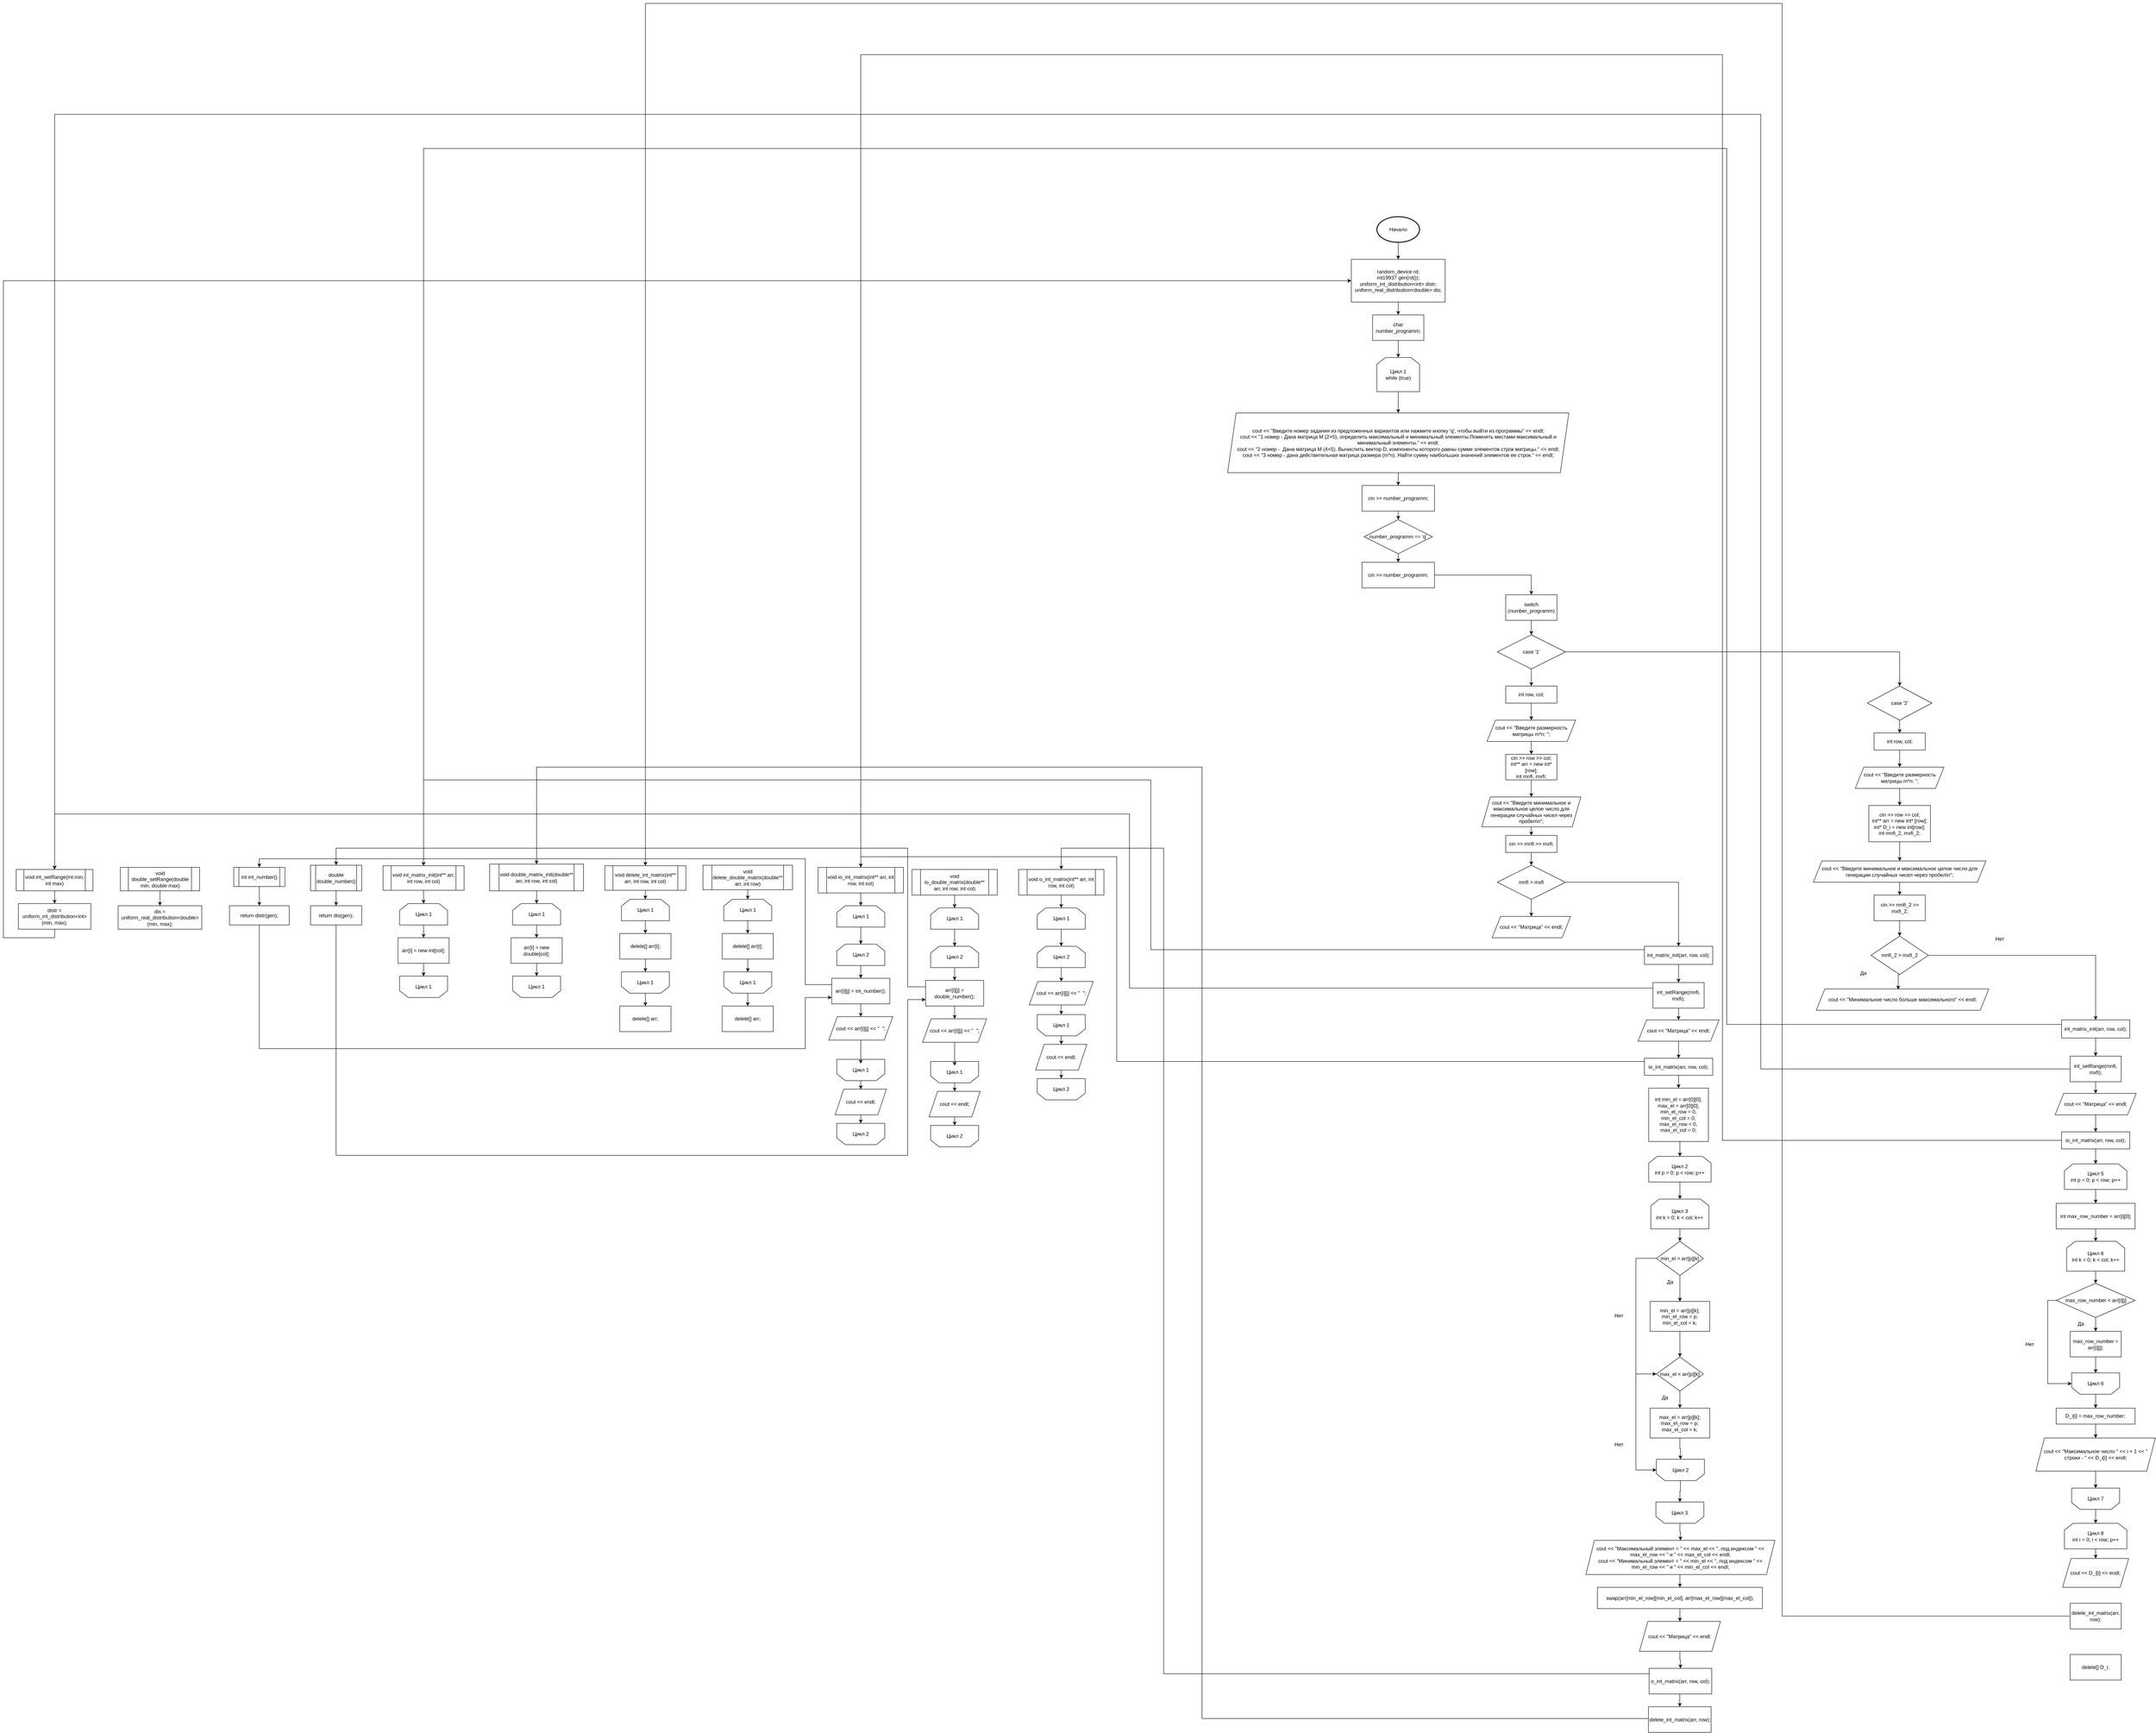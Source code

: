 <mxfile version="25.0.1">
  <diagram name="Страница — 1" id="457yv7lQqZas_1dT4NiV">
    <mxGraphModel dx="1404" dy="3034" grid="1" gridSize="10" guides="1" tooltips="1" connect="1" arrows="1" fold="1" page="1" pageScale="1" pageWidth="827" pageHeight="1169" math="0" shadow="0">
      <root>
        <mxCell id="0" />
        <mxCell id="1" parent="0" />
        <mxCell id="-8x3Pxed6yOZXoyHDveL-1" value="&lt;span id=&quot;boardmix-data-meta&quot;&gt;&lt;/span&gt;&lt;span id=&quot;boardmix-data-buffer&quot;&gt;&lt;/span&gt;" style="text;whiteSpace=wrap;html=1;" vertex="1" parent="1">
          <mxGeometry x="280" y="100" width="30" height="20" as="geometry" />
        </mxCell>
        <mxCell id="-8x3Pxed6yOZXoyHDveL-4" style="edgeStyle=orthogonalEdgeStyle;rounded=0;orthogonalLoop=1;jettySize=auto;html=1;exitX=0.5;exitY=1;exitDx=0;exitDy=0;entryX=0.5;entryY=0;entryDx=0;entryDy=0;" edge="1" parent="1" source="-8x3Pxed6yOZXoyHDveL-2" target="-8x3Pxed6yOZXoyHDveL-3">
          <mxGeometry relative="1" as="geometry" />
        </mxCell>
        <mxCell id="-8x3Pxed6yOZXoyHDveL-2" value="void int_setRange(int min, int max)" style="shape=process;whiteSpace=wrap;html=1;backgroundOutline=1;" vertex="1" parent="1">
          <mxGeometry x="110" y="60" width="180" height="50" as="geometry" />
        </mxCell>
        <mxCell id="-8x3Pxed6yOZXoyHDveL-170" style="edgeStyle=orthogonalEdgeStyle;rounded=0;orthogonalLoop=1;jettySize=auto;html=1;exitX=0.5;exitY=1;exitDx=0;exitDy=0;entryX=0;entryY=0.5;entryDx=0;entryDy=0;" edge="1" parent="1" source="-8x3Pxed6yOZXoyHDveL-3" target="-8x3Pxed6yOZXoyHDveL-132">
          <mxGeometry relative="1" as="geometry">
            <Array as="points">
              <mxPoint x="200" y="220" />
              <mxPoint x="80" y="220" />
              <mxPoint x="80" y="-1320" />
            </Array>
          </mxGeometry>
        </mxCell>
        <mxCell id="-8x3Pxed6yOZXoyHDveL-3" value="distr = uniform_int_distribution&amp;lt;int&amp;gt;(min, max);" style="rounded=0;whiteSpace=wrap;html=1;" vertex="1" parent="1">
          <mxGeometry x="115" y="140" width="170" height="60" as="geometry" />
        </mxCell>
        <mxCell id="-8x3Pxed6yOZXoyHDveL-7" style="edgeStyle=orthogonalEdgeStyle;rounded=0;orthogonalLoop=1;jettySize=auto;html=1;exitX=0.5;exitY=1;exitDx=0;exitDy=0;" edge="1" parent="1" source="-8x3Pxed6yOZXoyHDveL-5" target="-8x3Pxed6yOZXoyHDveL-6">
          <mxGeometry relative="1" as="geometry" />
        </mxCell>
        <mxCell id="-8x3Pxed6yOZXoyHDveL-5" value="void double_setRange(double min, double max)" style="shape=process;whiteSpace=wrap;html=1;backgroundOutline=1;" vertex="1" parent="1">
          <mxGeometry x="354" y="55" width="186" height="55" as="geometry" />
        </mxCell>
        <mxCell id="-8x3Pxed6yOZXoyHDveL-6" value="dis = uniform_real_distribution&amp;lt;double&amp;gt;(min, max);" style="rounded=0;whiteSpace=wrap;html=1;" vertex="1" parent="1">
          <mxGeometry x="349" y="145" width="196" height="55" as="geometry" />
        </mxCell>
        <mxCell id="-8x3Pxed6yOZXoyHDveL-10" style="edgeStyle=orthogonalEdgeStyle;rounded=0;orthogonalLoop=1;jettySize=auto;html=1;exitX=0.5;exitY=1;exitDx=0;exitDy=0;entryX=0.5;entryY=0;entryDx=0;entryDy=0;" edge="1" parent="1" source="-8x3Pxed6yOZXoyHDveL-8" target="-8x3Pxed6yOZXoyHDveL-9">
          <mxGeometry relative="1" as="geometry" />
        </mxCell>
        <mxCell id="-8x3Pxed6yOZXoyHDveL-8" value="int int_number()" style="shape=process;whiteSpace=wrap;html=1;backgroundOutline=1;" vertex="1" parent="1">
          <mxGeometry x="620" y="55" width="120" height="45" as="geometry" />
        </mxCell>
        <mxCell id="-8x3Pxed6yOZXoyHDveL-108" style="edgeStyle=orthogonalEdgeStyle;rounded=0;orthogonalLoop=1;jettySize=auto;html=1;exitX=0.5;exitY=1;exitDx=0;exitDy=0;entryX=0;entryY=0.75;entryDx=0;entryDy=0;" edge="1" parent="1" source="-8x3Pxed6yOZXoyHDveL-9" target="-8x3Pxed6yOZXoyHDveL-97">
          <mxGeometry relative="1" as="geometry">
            <Array as="points">
              <mxPoint x="680" y="480" />
              <mxPoint x="1960" y="480" />
              <mxPoint x="1960" y="360" />
            </Array>
          </mxGeometry>
        </mxCell>
        <mxCell id="-8x3Pxed6yOZXoyHDveL-9" value="return distr(gen);" style="rounded=0;whiteSpace=wrap;html=1;" vertex="1" parent="1">
          <mxGeometry x="610" y="145" width="140" height="45" as="geometry" />
        </mxCell>
        <mxCell id="-8x3Pxed6yOZXoyHDveL-13" style="edgeStyle=orthogonalEdgeStyle;rounded=0;orthogonalLoop=1;jettySize=auto;html=1;exitX=0.5;exitY=1;exitDx=0;exitDy=0;entryX=0.5;entryY=0;entryDx=0;entryDy=0;" edge="1" parent="1" source="-8x3Pxed6yOZXoyHDveL-11" target="-8x3Pxed6yOZXoyHDveL-12">
          <mxGeometry relative="1" as="geometry" />
        </mxCell>
        <mxCell id="-8x3Pxed6yOZXoyHDveL-11" value="double double_number()" style="shape=process;whiteSpace=wrap;html=1;backgroundOutline=1;" vertex="1" parent="1">
          <mxGeometry x="800" y="50" width="120" height="60" as="geometry" />
        </mxCell>
        <mxCell id="-8x3Pxed6yOZXoyHDveL-110" style="edgeStyle=orthogonalEdgeStyle;rounded=0;orthogonalLoop=1;jettySize=auto;html=1;exitX=0.5;exitY=1;exitDx=0;exitDy=0;entryX=0;entryY=0.75;entryDx=0;entryDy=0;" edge="1" parent="1" source="-8x3Pxed6yOZXoyHDveL-12" target="-8x3Pxed6yOZXoyHDveL-78">
          <mxGeometry relative="1" as="geometry">
            <Array as="points">
              <mxPoint x="860" y="730" />
              <mxPoint x="2200" y="730" />
              <mxPoint x="2200" y="365" />
            </Array>
          </mxGeometry>
        </mxCell>
        <mxCell id="-8x3Pxed6yOZXoyHDveL-12" value="return dis(gen);" style="rounded=0;whiteSpace=wrap;html=1;" vertex="1" parent="1">
          <mxGeometry x="800" y="145" width="120" height="45" as="geometry" />
        </mxCell>
        <mxCell id="-8x3Pxed6yOZXoyHDveL-16" style="edgeStyle=orthogonalEdgeStyle;rounded=0;orthogonalLoop=1;jettySize=auto;html=1;exitX=0.5;exitY=1;exitDx=0;exitDy=0;" edge="1" parent="1" source="-8x3Pxed6yOZXoyHDveL-14" target="-8x3Pxed6yOZXoyHDveL-18">
          <mxGeometry relative="1" as="geometry">
            <mxPoint x="1065" y="137.5" as="targetPoint" />
          </mxGeometry>
        </mxCell>
        <mxCell id="-8x3Pxed6yOZXoyHDveL-14" value="void int_matrix_init(int** arr, int row, int col)" style="shape=process;whiteSpace=wrap;html=1;backgroundOutline=1;" vertex="1" parent="1">
          <mxGeometry x="970" y="51.25" width="190" height="57.5" as="geometry" />
        </mxCell>
        <mxCell id="-8x3Pxed6yOZXoyHDveL-24" style="edgeStyle=orthogonalEdgeStyle;rounded=0;orthogonalLoop=1;jettySize=auto;html=1;exitX=0.5;exitY=1;exitDx=0;exitDy=0;entryX=0.5;entryY=1;entryDx=0;entryDy=0;" edge="1" parent="1" source="-8x3Pxed6yOZXoyHDveL-17" target="-8x3Pxed6yOZXoyHDveL-22">
          <mxGeometry relative="1" as="geometry" />
        </mxCell>
        <mxCell id="-8x3Pxed6yOZXoyHDveL-17" value="arr[i] = new int[col];" style="rounded=0;whiteSpace=wrap;html=1;" vertex="1" parent="1">
          <mxGeometry x="1005" y="220" width="120" height="60" as="geometry" />
        </mxCell>
        <mxCell id="-8x3Pxed6yOZXoyHDveL-21" style="edgeStyle=orthogonalEdgeStyle;rounded=0;orthogonalLoop=1;jettySize=auto;html=1;exitX=0.5;exitY=1;exitDx=0;exitDy=0;" edge="1" parent="1" source="-8x3Pxed6yOZXoyHDveL-18" target="-8x3Pxed6yOZXoyHDveL-17">
          <mxGeometry relative="1" as="geometry" />
        </mxCell>
        <mxCell id="-8x3Pxed6yOZXoyHDveL-18" value="Цикл 1" style="shape=loopLimit;whiteSpace=wrap;html=1;" vertex="1" parent="1">
          <mxGeometry x="1008.75" y="140" width="112.5" height="50" as="geometry" />
        </mxCell>
        <mxCell id="-8x3Pxed6yOZXoyHDveL-22" value="" style="shape=loopLimit;whiteSpace=wrap;html=1;rotation=-180;" vertex="1" parent="1">
          <mxGeometry x="1008.75" y="310" width="112.5" height="50" as="geometry" />
        </mxCell>
        <mxCell id="-8x3Pxed6yOZXoyHDveL-23" value="Цикл 1" style="text;html=1;align=center;verticalAlign=middle;whiteSpace=wrap;rounded=0;" vertex="1" parent="1">
          <mxGeometry x="1035" y="320" width="60" height="30" as="geometry" />
        </mxCell>
        <mxCell id="-8x3Pxed6yOZXoyHDveL-33" style="edgeStyle=orthogonalEdgeStyle;rounded=0;orthogonalLoop=1;jettySize=auto;html=1;exitX=0.5;exitY=1;exitDx=0;exitDy=0;entryX=0.5;entryY=0;entryDx=0;entryDy=0;" edge="1" parent="1" source="-8x3Pxed6yOZXoyHDveL-25" target="-8x3Pxed6yOZXoyHDveL-30">
          <mxGeometry relative="1" as="geometry" />
        </mxCell>
        <mxCell id="-8x3Pxed6yOZXoyHDveL-25" value="void double_matrix_init(double** arr, int row, int col)" style="shape=process;whiteSpace=wrap;html=1;backgroundOutline=1;" vertex="1" parent="1">
          <mxGeometry x="1220" y="47.5" width="220" height="62.5" as="geometry" />
        </mxCell>
        <mxCell id="-8x3Pxed6yOZXoyHDveL-35" style="edgeStyle=orthogonalEdgeStyle;rounded=0;orthogonalLoop=1;jettySize=auto;html=1;exitX=0.5;exitY=1;exitDx=0;exitDy=0;entryX=0.5;entryY=1;entryDx=0;entryDy=0;" edge="1" parent="1" source="-8x3Pxed6yOZXoyHDveL-29" target="-8x3Pxed6yOZXoyHDveL-31">
          <mxGeometry relative="1" as="geometry" />
        </mxCell>
        <mxCell id="-8x3Pxed6yOZXoyHDveL-29" value="arr[i] = new double[col];" style="rounded=0;whiteSpace=wrap;html=1;" vertex="1" parent="1">
          <mxGeometry x="1270" y="220" width="120" height="60" as="geometry" />
        </mxCell>
        <mxCell id="-8x3Pxed6yOZXoyHDveL-34" style="edgeStyle=orthogonalEdgeStyle;rounded=0;orthogonalLoop=1;jettySize=auto;html=1;exitX=0.5;exitY=1;exitDx=0;exitDy=0;entryX=0.5;entryY=0;entryDx=0;entryDy=0;" edge="1" parent="1" source="-8x3Pxed6yOZXoyHDveL-30" target="-8x3Pxed6yOZXoyHDveL-29">
          <mxGeometry relative="1" as="geometry" />
        </mxCell>
        <mxCell id="-8x3Pxed6yOZXoyHDveL-30" value="Цикл 1" style="shape=loopLimit;whiteSpace=wrap;html=1;" vertex="1" parent="1">
          <mxGeometry x="1273.75" y="140" width="112.5" height="50" as="geometry" />
        </mxCell>
        <mxCell id="-8x3Pxed6yOZXoyHDveL-31" value="" style="shape=loopLimit;whiteSpace=wrap;html=1;rotation=-180;" vertex="1" parent="1">
          <mxGeometry x="1273.75" y="310" width="112.5" height="50" as="geometry" />
        </mxCell>
        <mxCell id="-8x3Pxed6yOZXoyHDveL-32" value="Цикл 1" style="text;html=1;align=center;verticalAlign=middle;whiteSpace=wrap;rounded=0;" vertex="1" parent="1">
          <mxGeometry x="1300" y="320" width="60" height="30" as="geometry" />
        </mxCell>
        <mxCell id="-8x3Pxed6yOZXoyHDveL-45" style="edgeStyle=orthogonalEdgeStyle;rounded=0;orthogonalLoop=1;jettySize=auto;html=1;exitX=0.5;exitY=1;exitDx=0;exitDy=0;entryX=0.5;entryY=0;entryDx=0;entryDy=0;" edge="1" parent="1" source="-8x3Pxed6yOZXoyHDveL-36" target="-8x3Pxed6yOZXoyHDveL-40">
          <mxGeometry relative="1" as="geometry" />
        </mxCell>
        <mxCell id="-8x3Pxed6yOZXoyHDveL-36" value="void delete_int_matrix(int** arr, int row, int col)" style="shape=process;whiteSpace=wrap;html=1;backgroundOutline=1;" vertex="1" parent="1">
          <mxGeometry x="1490" y="51.25" width="190" height="57.5" as="geometry" />
        </mxCell>
        <mxCell id="-8x3Pxed6yOZXoyHDveL-37" style="edgeStyle=orthogonalEdgeStyle;rounded=0;orthogonalLoop=1;jettySize=auto;html=1;exitX=0.5;exitY=1;exitDx=0;exitDy=0;entryX=0.5;entryY=1;entryDx=0;entryDy=0;" edge="1" parent="1" source="-8x3Pxed6yOZXoyHDveL-38" target="-8x3Pxed6yOZXoyHDveL-41">
          <mxGeometry relative="1" as="geometry" />
        </mxCell>
        <mxCell id="-8x3Pxed6yOZXoyHDveL-38" value="delete[] arr[i];" style="rounded=0;whiteSpace=wrap;html=1;" vertex="1" parent="1">
          <mxGeometry x="1525" y="210" width="120" height="60" as="geometry" />
        </mxCell>
        <mxCell id="-8x3Pxed6yOZXoyHDveL-39" style="edgeStyle=orthogonalEdgeStyle;rounded=0;orthogonalLoop=1;jettySize=auto;html=1;exitX=0.5;exitY=1;exitDx=0;exitDy=0;entryX=0.5;entryY=0;entryDx=0;entryDy=0;" edge="1" parent="1" source="-8x3Pxed6yOZXoyHDveL-40" target="-8x3Pxed6yOZXoyHDveL-38">
          <mxGeometry relative="1" as="geometry" />
        </mxCell>
        <mxCell id="-8x3Pxed6yOZXoyHDveL-40" value="Цикл 1" style="shape=loopLimit;whiteSpace=wrap;html=1;" vertex="1" parent="1">
          <mxGeometry x="1528.75" y="130" width="112.5" height="50" as="geometry" />
        </mxCell>
        <mxCell id="-8x3Pxed6yOZXoyHDveL-44" style="edgeStyle=orthogonalEdgeStyle;rounded=0;orthogonalLoop=1;jettySize=auto;html=1;exitX=0.5;exitY=0;exitDx=0;exitDy=0;" edge="1" parent="1" source="-8x3Pxed6yOZXoyHDveL-41" target="-8x3Pxed6yOZXoyHDveL-43">
          <mxGeometry relative="1" as="geometry" />
        </mxCell>
        <mxCell id="-8x3Pxed6yOZXoyHDveL-41" value="" style="shape=loopLimit;whiteSpace=wrap;html=1;rotation=-180;" vertex="1" parent="1">
          <mxGeometry x="1528.75" y="300" width="112.5" height="50" as="geometry" />
        </mxCell>
        <mxCell id="-8x3Pxed6yOZXoyHDveL-42" value="Цикл 1" style="text;html=1;align=center;verticalAlign=middle;whiteSpace=wrap;rounded=0;" vertex="1" parent="1">
          <mxGeometry x="1555" y="310" width="60" height="30" as="geometry" />
        </mxCell>
        <mxCell id="-8x3Pxed6yOZXoyHDveL-43" value="delete[] arr;" style="rounded=0;whiteSpace=wrap;html=1;" vertex="1" parent="1">
          <mxGeometry x="1525" y="380" width="120" height="60" as="geometry" />
        </mxCell>
        <mxCell id="-8x3Pxed6yOZXoyHDveL-46" style="edgeStyle=orthogonalEdgeStyle;rounded=0;orthogonalLoop=1;jettySize=auto;html=1;exitX=0.5;exitY=1;exitDx=0;exitDy=0;entryX=0.5;entryY=0;entryDx=0;entryDy=0;" edge="1" parent="1" source="-8x3Pxed6yOZXoyHDveL-47" target="-8x3Pxed6yOZXoyHDveL-51">
          <mxGeometry relative="1" as="geometry" />
        </mxCell>
        <mxCell id="-8x3Pxed6yOZXoyHDveL-47" value="void delete_double_matrix(double** arr, int row)" style="shape=process;whiteSpace=wrap;html=1;backgroundOutline=1;" vertex="1" parent="1">
          <mxGeometry x="1720" y="50" width="210" height="57.5" as="geometry" />
        </mxCell>
        <mxCell id="-8x3Pxed6yOZXoyHDveL-48" style="edgeStyle=orthogonalEdgeStyle;rounded=0;orthogonalLoop=1;jettySize=auto;html=1;exitX=0.5;exitY=1;exitDx=0;exitDy=0;entryX=0.5;entryY=1;entryDx=0;entryDy=0;" edge="1" parent="1" source="-8x3Pxed6yOZXoyHDveL-49" target="-8x3Pxed6yOZXoyHDveL-53">
          <mxGeometry relative="1" as="geometry" />
        </mxCell>
        <mxCell id="-8x3Pxed6yOZXoyHDveL-49" value="delete[] arr[i];" style="rounded=0;whiteSpace=wrap;html=1;" vertex="1" parent="1">
          <mxGeometry x="1765" y="210" width="120" height="60" as="geometry" />
        </mxCell>
        <mxCell id="-8x3Pxed6yOZXoyHDveL-50" style="edgeStyle=orthogonalEdgeStyle;rounded=0;orthogonalLoop=1;jettySize=auto;html=1;exitX=0.5;exitY=1;exitDx=0;exitDy=0;entryX=0.5;entryY=0;entryDx=0;entryDy=0;" edge="1" parent="1" source="-8x3Pxed6yOZXoyHDveL-51" target="-8x3Pxed6yOZXoyHDveL-49">
          <mxGeometry relative="1" as="geometry" />
        </mxCell>
        <mxCell id="-8x3Pxed6yOZXoyHDveL-51" value="Цикл 1" style="shape=loopLimit;whiteSpace=wrap;html=1;" vertex="1" parent="1">
          <mxGeometry x="1768.75" y="130" width="112.5" height="50" as="geometry" />
        </mxCell>
        <mxCell id="-8x3Pxed6yOZXoyHDveL-52" style="edgeStyle=orthogonalEdgeStyle;rounded=0;orthogonalLoop=1;jettySize=auto;html=1;exitX=0.5;exitY=0;exitDx=0;exitDy=0;" edge="1" parent="1" source="-8x3Pxed6yOZXoyHDveL-53" target="-8x3Pxed6yOZXoyHDveL-55">
          <mxGeometry relative="1" as="geometry" />
        </mxCell>
        <mxCell id="-8x3Pxed6yOZXoyHDveL-53" value="" style="shape=loopLimit;whiteSpace=wrap;html=1;rotation=-180;" vertex="1" parent="1">
          <mxGeometry x="1768.75" y="300" width="112.5" height="50" as="geometry" />
        </mxCell>
        <mxCell id="-8x3Pxed6yOZXoyHDveL-54" value="Цикл 1" style="text;html=1;align=center;verticalAlign=middle;whiteSpace=wrap;rounded=0;" vertex="1" parent="1">
          <mxGeometry x="1795" y="310" width="60" height="30" as="geometry" />
        </mxCell>
        <mxCell id="-8x3Pxed6yOZXoyHDveL-55" value="delete[] arr;" style="rounded=0;whiteSpace=wrap;html=1;" vertex="1" parent="1">
          <mxGeometry x="1765" y="380" width="120" height="60" as="geometry" />
        </mxCell>
        <mxCell id="-8x3Pxed6yOZXoyHDveL-71" style="edgeStyle=orthogonalEdgeStyle;rounded=0;orthogonalLoop=1;jettySize=auto;html=1;exitX=0.5;exitY=1;exitDx=0;exitDy=0;entryX=0.5;entryY=0;entryDx=0;entryDy=0;" edge="1" parent="1" source="-8x3Pxed6yOZXoyHDveL-72" target="-8x3Pxed6yOZXoyHDveL-74">
          <mxGeometry relative="1" as="geometry" />
        </mxCell>
        <mxCell id="-8x3Pxed6yOZXoyHDveL-72" value="void io_double_matrix(double** arr, int row, int col)" style="shape=process;whiteSpace=wrap;html=1;backgroundOutline=1;" vertex="1" parent="1">
          <mxGeometry x="2210" y="60" width="200" height="60" as="geometry" />
        </mxCell>
        <mxCell id="-8x3Pxed6yOZXoyHDveL-73" style="edgeStyle=orthogonalEdgeStyle;rounded=0;orthogonalLoop=1;jettySize=auto;html=1;exitX=0.5;exitY=1;exitDx=0;exitDy=0;entryX=0.5;entryY=0;entryDx=0;entryDy=0;" edge="1" parent="1" source="-8x3Pxed6yOZXoyHDveL-74" target="-8x3Pxed6yOZXoyHDveL-76">
          <mxGeometry relative="1" as="geometry" />
        </mxCell>
        <mxCell id="-8x3Pxed6yOZXoyHDveL-74" value="Цикл 1" style="shape=loopLimit;whiteSpace=wrap;html=1;" vertex="1" parent="1">
          <mxGeometry x="2253.75" y="150" width="112.5" height="50" as="geometry" />
        </mxCell>
        <mxCell id="-8x3Pxed6yOZXoyHDveL-75" style="edgeStyle=orthogonalEdgeStyle;rounded=0;orthogonalLoop=1;jettySize=auto;html=1;exitX=0.5;exitY=1;exitDx=0;exitDy=0;entryX=0.5;entryY=0;entryDx=0;entryDy=0;" edge="1" parent="1" source="-8x3Pxed6yOZXoyHDveL-76" target="-8x3Pxed6yOZXoyHDveL-78">
          <mxGeometry relative="1" as="geometry" />
        </mxCell>
        <mxCell id="-8x3Pxed6yOZXoyHDveL-76" value="Цикл 2" style="shape=loopLimit;whiteSpace=wrap;html=1;" vertex="1" parent="1">
          <mxGeometry x="2253.75" y="240" width="112.5" height="50" as="geometry" />
        </mxCell>
        <mxCell id="-8x3Pxed6yOZXoyHDveL-85" style="edgeStyle=orthogonalEdgeStyle;rounded=0;orthogonalLoop=1;jettySize=auto;html=1;exitX=0.5;exitY=1;exitDx=0;exitDy=0;entryX=0.5;entryY=0;entryDx=0;entryDy=0;" edge="1" parent="1" source="-8x3Pxed6yOZXoyHDveL-78" target="-8x3Pxed6yOZXoyHDveL-84">
          <mxGeometry relative="1" as="geometry" />
        </mxCell>
        <mxCell id="-8x3Pxed6yOZXoyHDveL-109" style="edgeStyle=orthogonalEdgeStyle;rounded=0;orthogonalLoop=1;jettySize=auto;html=1;exitX=0;exitY=0.25;exitDx=0;exitDy=0;entryX=0.5;entryY=0;entryDx=0;entryDy=0;" edge="1" parent="1" source="-8x3Pxed6yOZXoyHDveL-78" target="-8x3Pxed6yOZXoyHDveL-11">
          <mxGeometry relative="1" as="geometry">
            <Array as="points">
              <mxPoint x="2200" y="335" />
              <mxPoint x="2200" y="10" />
              <mxPoint x="860" y="10" />
            </Array>
          </mxGeometry>
        </mxCell>
        <mxCell id="-8x3Pxed6yOZXoyHDveL-78" value="arr[i][j] = double_number();" style="rounded=0;whiteSpace=wrap;html=1;" vertex="1" parent="1">
          <mxGeometry x="2241.88" y="320" width="136.25" height="60" as="geometry" />
        </mxCell>
        <mxCell id="-8x3Pxed6yOZXoyHDveL-88" style="edgeStyle=orthogonalEdgeStyle;rounded=0;orthogonalLoop=1;jettySize=auto;html=1;exitX=0.5;exitY=0;exitDx=0;exitDy=0;entryX=0.5;entryY=0;entryDx=0;entryDy=0;" edge="1" parent="1" source="-8x3Pxed6yOZXoyHDveL-80" target="-8x3Pxed6yOZXoyHDveL-87">
          <mxGeometry relative="1" as="geometry" />
        </mxCell>
        <mxCell id="-8x3Pxed6yOZXoyHDveL-80" value="" style="shape=loopLimit;whiteSpace=wrap;html=1;rotation=-180;" vertex="1" parent="1">
          <mxGeometry x="2253.75" y="510" width="112.5" height="50" as="geometry" />
        </mxCell>
        <mxCell id="-8x3Pxed6yOZXoyHDveL-81" value="Цикл 1" style="text;html=1;align=center;verticalAlign=middle;whiteSpace=wrap;rounded=0;" vertex="1" parent="1">
          <mxGeometry x="2280" y="520" width="59.99" height="30" as="geometry" />
        </mxCell>
        <mxCell id="-8x3Pxed6yOZXoyHDveL-82" value="" style="shape=loopLimit;whiteSpace=wrap;html=1;rotation=-180;" vertex="1" parent="1">
          <mxGeometry x="2253.75" y="660" width="112.5" height="50" as="geometry" />
        </mxCell>
        <mxCell id="-8x3Pxed6yOZXoyHDveL-83" value="Цикл 2" style="text;html=1;align=center;verticalAlign=middle;whiteSpace=wrap;rounded=0;" vertex="1" parent="1">
          <mxGeometry x="2280" y="670" width="60" height="30" as="geometry" />
        </mxCell>
        <mxCell id="-8x3Pxed6yOZXoyHDveL-86" style="edgeStyle=orthogonalEdgeStyle;rounded=0;orthogonalLoop=1;jettySize=auto;html=1;exitX=0.5;exitY=1;exitDx=0;exitDy=0;entryX=0.5;entryY=0;entryDx=0;entryDy=0;" edge="1" parent="1" source="-8x3Pxed6yOZXoyHDveL-84" target="-8x3Pxed6yOZXoyHDveL-81">
          <mxGeometry relative="1" as="geometry" />
        </mxCell>
        <mxCell id="-8x3Pxed6yOZXoyHDveL-84" value="cout &amp;lt;&amp;lt; arr[i][j] &amp;lt;&amp;lt; &quot;&amp;nbsp; &quot;;" style="shape=parallelogram;perimeter=parallelogramPerimeter;whiteSpace=wrap;html=1;fixedSize=1;" vertex="1" parent="1">
          <mxGeometry x="2235" y="410" width="150" height="55" as="geometry" />
        </mxCell>
        <mxCell id="-8x3Pxed6yOZXoyHDveL-89" style="edgeStyle=orthogonalEdgeStyle;rounded=0;orthogonalLoop=1;jettySize=auto;html=1;exitX=0.5;exitY=1;exitDx=0;exitDy=0;" edge="1" parent="1" source="-8x3Pxed6yOZXoyHDveL-87">
          <mxGeometry relative="1" as="geometry">
            <mxPoint x="2310" y="660" as="targetPoint" />
          </mxGeometry>
        </mxCell>
        <mxCell id="-8x3Pxed6yOZXoyHDveL-87" value="cout &amp;lt;&amp;lt; endl;" style="shape=parallelogram;perimeter=parallelogramPerimeter;whiteSpace=wrap;html=1;fixedSize=1;" vertex="1" parent="1">
          <mxGeometry x="2250" y="580" width="120" height="60" as="geometry" />
        </mxCell>
        <mxCell id="-8x3Pxed6yOZXoyHDveL-90" style="edgeStyle=orthogonalEdgeStyle;rounded=0;orthogonalLoop=1;jettySize=auto;html=1;exitX=0.5;exitY=1;exitDx=0;exitDy=0;entryX=0.5;entryY=0;entryDx=0;entryDy=0;" edge="1" parent="1" source="-8x3Pxed6yOZXoyHDveL-91" target="-8x3Pxed6yOZXoyHDveL-93">
          <mxGeometry relative="1" as="geometry" />
        </mxCell>
        <mxCell id="-8x3Pxed6yOZXoyHDveL-91" value="void io_int_matrix(int** arr, int row, int col)" style="shape=process;whiteSpace=wrap;html=1;backgroundOutline=1;" vertex="1" parent="1">
          <mxGeometry x="1990" y="55" width="200" height="60" as="geometry" />
        </mxCell>
        <mxCell id="-8x3Pxed6yOZXoyHDveL-92" style="edgeStyle=orthogonalEdgeStyle;rounded=0;orthogonalLoop=1;jettySize=auto;html=1;exitX=0.5;exitY=1;exitDx=0;exitDy=0;entryX=0.5;entryY=0;entryDx=0;entryDy=0;" edge="1" parent="1" source="-8x3Pxed6yOZXoyHDveL-93" target="-8x3Pxed6yOZXoyHDveL-95">
          <mxGeometry relative="1" as="geometry" />
        </mxCell>
        <mxCell id="-8x3Pxed6yOZXoyHDveL-93" value="Цикл 1" style="shape=loopLimit;whiteSpace=wrap;html=1;" vertex="1" parent="1">
          <mxGeometry x="2033.75" y="145" width="112.5" height="50" as="geometry" />
        </mxCell>
        <mxCell id="-8x3Pxed6yOZXoyHDveL-94" style="edgeStyle=orthogonalEdgeStyle;rounded=0;orthogonalLoop=1;jettySize=auto;html=1;exitX=0.5;exitY=1;exitDx=0;exitDy=0;entryX=0.5;entryY=0;entryDx=0;entryDy=0;" edge="1" parent="1" source="-8x3Pxed6yOZXoyHDveL-95" target="-8x3Pxed6yOZXoyHDveL-97">
          <mxGeometry relative="1" as="geometry" />
        </mxCell>
        <mxCell id="-8x3Pxed6yOZXoyHDveL-95" value="Цикл 2" style="shape=loopLimit;whiteSpace=wrap;html=1;" vertex="1" parent="1">
          <mxGeometry x="2033.75" y="235" width="112.5" height="50" as="geometry" />
        </mxCell>
        <mxCell id="-8x3Pxed6yOZXoyHDveL-96" style="edgeStyle=orthogonalEdgeStyle;rounded=0;orthogonalLoop=1;jettySize=auto;html=1;exitX=0.5;exitY=1;exitDx=0;exitDy=0;entryX=0.5;entryY=0;entryDx=0;entryDy=0;" edge="1" parent="1" source="-8x3Pxed6yOZXoyHDveL-97" target="-8x3Pxed6yOZXoyHDveL-104">
          <mxGeometry relative="1" as="geometry" />
        </mxCell>
        <mxCell id="-8x3Pxed6yOZXoyHDveL-107" style="edgeStyle=orthogonalEdgeStyle;rounded=0;orthogonalLoop=1;jettySize=auto;html=1;exitX=0;exitY=0.25;exitDx=0;exitDy=0;entryX=0.5;entryY=0;entryDx=0;entryDy=0;" edge="1" parent="1" source="-8x3Pxed6yOZXoyHDveL-97" target="-8x3Pxed6yOZXoyHDveL-8">
          <mxGeometry relative="1" as="geometry">
            <Array as="points">
              <mxPoint x="1960" y="330" />
              <mxPoint x="1960" y="35" />
              <mxPoint x="680" y="35" />
            </Array>
          </mxGeometry>
        </mxCell>
        <mxCell id="-8x3Pxed6yOZXoyHDveL-97" value="arr[i][j] = int_number();" style="rounded=0;whiteSpace=wrap;html=1;" vertex="1" parent="1">
          <mxGeometry x="2021.88" y="315" width="136.25" height="60" as="geometry" />
        </mxCell>
        <mxCell id="-8x3Pxed6yOZXoyHDveL-98" style="edgeStyle=orthogonalEdgeStyle;rounded=0;orthogonalLoop=1;jettySize=auto;html=1;exitX=0.5;exitY=0;exitDx=0;exitDy=0;entryX=0.5;entryY=0;entryDx=0;entryDy=0;" edge="1" parent="1" source="-8x3Pxed6yOZXoyHDveL-99" target="-8x3Pxed6yOZXoyHDveL-106">
          <mxGeometry relative="1" as="geometry" />
        </mxCell>
        <mxCell id="-8x3Pxed6yOZXoyHDveL-99" value="" style="shape=loopLimit;whiteSpace=wrap;html=1;rotation=-180;" vertex="1" parent="1">
          <mxGeometry x="2033.75" y="505" width="112.5" height="50" as="geometry" />
        </mxCell>
        <mxCell id="-8x3Pxed6yOZXoyHDveL-100" value="Цикл 1" style="text;html=1;align=center;verticalAlign=middle;whiteSpace=wrap;rounded=0;" vertex="1" parent="1">
          <mxGeometry x="2060" y="515" width="59.99" height="30" as="geometry" />
        </mxCell>
        <mxCell id="-8x3Pxed6yOZXoyHDveL-101" value="" style="shape=loopLimit;whiteSpace=wrap;html=1;rotation=-180;" vertex="1" parent="1">
          <mxGeometry x="2033.75" y="655" width="112.5" height="50" as="geometry" />
        </mxCell>
        <mxCell id="-8x3Pxed6yOZXoyHDveL-102" value="Цикл 2" style="text;html=1;align=center;verticalAlign=middle;whiteSpace=wrap;rounded=0;" vertex="1" parent="1">
          <mxGeometry x="2060" y="665" width="60" height="30" as="geometry" />
        </mxCell>
        <mxCell id="-8x3Pxed6yOZXoyHDveL-103" style="edgeStyle=orthogonalEdgeStyle;rounded=0;orthogonalLoop=1;jettySize=auto;html=1;exitX=0.5;exitY=1;exitDx=0;exitDy=0;entryX=0.5;entryY=0;entryDx=0;entryDy=0;" edge="1" parent="1" source="-8x3Pxed6yOZXoyHDveL-104" target="-8x3Pxed6yOZXoyHDveL-100">
          <mxGeometry relative="1" as="geometry" />
        </mxCell>
        <mxCell id="-8x3Pxed6yOZXoyHDveL-104" value="cout &amp;lt;&amp;lt; arr[i][j] &amp;lt;&amp;lt; &quot;&amp;nbsp; &quot;;" style="shape=parallelogram;perimeter=parallelogramPerimeter;whiteSpace=wrap;html=1;fixedSize=1;" vertex="1" parent="1">
          <mxGeometry x="2015" y="405" width="150" height="55" as="geometry" />
        </mxCell>
        <mxCell id="-8x3Pxed6yOZXoyHDveL-105" style="edgeStyle=orthogonalEdgeStyle;rounded=0;orthogonalLoop=1;jettySize=auto;html=1;exitX=0.5;exitY=1;exitDx=0;exitDy=0;" edge="1" parent="1" source="-8x3Pxed6yOZXoyHDveL-106">
          <mxGeometry relative="1" as="geometry">
            <mxPoint x="2090" y="655" as="targetPoint" />
          </mxGeometry>
        </mxCell>
        <mxCell id="-8x3Pxed6yOZXoyHDveL-106" value="cout &amp;lt;&amp;lt; endl;" style="shape=parallelogram;perimeter=parallelogramPerimeter;whiteSpace=wrap;html=1;fixedSize=1;" vertex="1" parent="1">
          <mxGeometry x="2030" y="575" width="120" height="60" as="geometry" />
        </mxCell>
        <mxCell id="-8x3Pxed6yOZXoyHDveL-111" style="edgeStyle=orthogonalEdgeStyle;rounded=0;orthogonalLoop=1;jettySize=auto;html=1;exitX=0.5;exitY=1;exitDx=0;exitDy=0;entryX=0.5;entryY=0;entryDx=0;entryDy=0;" edge="1" parent="1" source="-8x3Pxed6yOZXoyHDveL-112" target="-8x3Pxed6yOZXoyHDveL-114">
          <mxGeometry relative="1" as="geometry" />
        </mxCell>
        <mxCell id="-8x3Pxed6yOZXoyHDveL-112" value="void o_int_matrix(int** arr, int row, int col)" style="shape=process;whiteSpace=wrap;html=1;backgroundOutline=1;" vertex="1" parent="1">
          <mxGeometry x="2460" y="60" width="200" height="60" as="geometry" />
        </mxCell>
        <mxCell id="-8x3Pxed6yOZXoyHDveL-113" style="edgeStyle=orthogonalEdgeStyle;rounded=0;orthogonalLoop=1;jettySize=auto;html=1;exitX=0.5;exitY=1;exitDx=0;exitDy=0;entryX=0.5;entryY=0;entryDx=0;entryDy=0;" edge="1" parent="1" source="-8x3Pxed6yOZXoyHDveL-114" target="-8x3Pxed6yOZXoyHDveL-116">
          <mxGeometry relative="1" as="geometry" />
        </mxCell>
        <mxCell id="-8x3Pxed6yOZXoyHDveL-114" value="Цикл 1" style="shape=loopLimit;whiteSpace=wrap;html=1;" vertex="1" parent="1">
          <mxGeometry x="2503.75" y="150" width="112.5" height="50" as="geometry" />
        </mxCell>
        <mxCell id="-8x3Pxed6yOZXoyHDveL-128" style="edgeStyle=orthogonalEdgeStyle;rounded=0;orthogonalLoop=1;jettySize=auto;html=1;exitX=0.5;exitY=1;exitDx=0;exitDy=0;entryX=0.5;entryY=0;entryDx=0;entryDy=0;" edge="1" parent="1" source="-8x3Pxed6yOZXoyHDveL-116" target="-8x3Pxed6yOZXoyHDveL-125">
          <mxGeometry relative="1" as="geometry" />
        </mxCell>
        <mxCell id="-8x3Pxed6yOZXoyHDveL-116" value="Цикл 2" style="shape=loopLimit;whiteSpace=wrap;html=1;" vertex="1" parent="1">
          <mxGeometry x="2503.75" y="240" width="112.5" height="50" as="geometry" />
        </mxCell>
        <mxCell id="-8x3Pxed6yOZXoyHDveL-119" style="edgeStyle=orthogonalEdgeStyle;rounded=0;orthogonalLoop=1;jettySize=auto;html=1;exitX=0.5;exitY=0;exitDx=0;exitDy=0;entryX=0.5;entryY=0;entryDx=0;entryDy=0;" edge="1" parent="1" source="-8x3Pxed6yOZXoyHDveL-120" target="-8x3Pxed6yOZXoyHDveL-127">
          <mxGeometry relative="1" as="geometry" />
        </mxCell>
        <mxCell id="-8x3Pxed6yOZXoyHDveL-120" value="" style="shape=loopLimit;whiteSpace=wrap;html=1;rotation=-180;" vertex="1" parent="1">
          <mxGeometry x="2503.75" y="400" width="112.5" height="50" as="geometry" />
        </mxCell>
        <mxCell id="-8x3Pxed6yOZXoyHDveL-121" value="Цикл 1" style="text;html=1;align=center;verticalAlign=middle;whiteSpace=wrap;rounded=0;" vertex="1" parent="1">
          <mxGeometry x="2530" y="410" width="59.99" height="30" as="geometry" />
        </mxCell>
        <mxCell id="-8x3Pxed6yOZXoyHDveL-122" value="" style="shape=loopLimit;whiteSpace=wrap;html=1;rotation=-180;" vertex="1" parent="1">
          <mxGeometry x="2503.75" y="550" width="112.5" height="50" as="geometry" />
        </mxCell>
        <mxCell id="-8x3Pxed6yOZXoyHDveL-123" value="Цикл 2" style="text;html=1;align=center;verticalAlign=middle;whiteSpace=wrap;rounded=0;" vertex="1" parent="1">
          <mxGeometry x="2530" y="560" width="60" height="30" as="geometry" />
        </mxCell>
        <mxCell id="-8x3Pxed6yOZXoyHDveL-124" style="edgeStyle=orthogonalEdgeStyle;rounded=0;orthogonalLoop=1;jettySize=auto;html=1;exitX=0.5;exitY=1;exitDx=0;exitDy=0;entryX=0.5;entryY=1;entryDx=0;entryDy=0;" edge="1" parent="1" source="-8x3Pxed6yOZXoyHDveL-125" target="-8x3Pxed6yOZXoyHDveL-120">
          <mxGeometry relative="1" as="geometry" />
        </mxCell>
        <mxCell id="-8x3Pxed6yOZXoyHDveL-125" value="cout &amp;lt;&amp;lt; arr[i][j] &amp;lt;&amp;lt; &quot;&amp;nbsp; &quot;;" style="shape=parallelogram;perimeter=parallelogramPerimeter;whiteSpace=wrap;html=1;fixedSize=1;" vertex="1" parent="1">
          <mxGeometry x="2485" y="322.5" width="150" height="55" as="geometry" />
        </mxCell>
        <mxCell id="-8x3Pxed6yOZXoyHDveL-126" style="edgeStyle=orthogonalEdgeStyle;rounded=0;orthogonalLoop=1;jettySize=auto;html=1;exitX=0.5;exitY=1;exitDx=0;exitDy=0;" edge="1" parent="1" source="-8x3Pxed6yOZXoyHDveL-127">
          <mxGeometry relative="1" as="geometry">
            <mxPoint x="2560" y="550" as="targetPoint" />
          </mxGeometry>
        </mxCell>
        <mxCell id="-8x3Pxed6yOZXoyHDveL-127" value="cout &amp;lt;&amp;lt; endl;" style="shape=parallelogram;perimeter=parallelogramPerimeter;whiteSpace=wrap;html=1;fixedSize=1;" vertex="1" parent="1">
          <mxGeometry x="2500" y="470" width="120" height="60" as="geometry" />
        </mxCell>
        <mxCell id="-8x3Pxed6yOZXoyHDveL-133" style="edgeStyle=orthogonalEdgeStyle;rounded=0;orthogonalLoop=1;jettySize=auto;html=1;exitX=0.5;exitY=1;exitDx=0;exitDy=0;exitPerimeter=0;entryX=0.5;entryY=0;entryDx=0;entryDy=0;" edge="1" parent="1" source="-8x3Pxed6yOZXoyHDveL-131" target="-8x3Pxed6yOZXoyHDveL-132">
          <mxGeometry relative="1" as="geometry" />
        </mxCell>
        <mxCell id="-8x3Pxed6yOZXoyHDveL-131" value="Начало" style="strokeWidth=2;html=1;shape=mxgraph.flowchart.start_1;whiteSpace=wrap;" vertex="1" parent="1">
          <mxGeometry x="3300" y="-1470" width="100" height="60" as="geometry" />
        </mxCell>
        <mxCell id="-8x3Pxed6yOZXoyHDveL-135" style="edgeStyle=orthogonalEdgeStyle;rounded=0;orthogonalLoop=1;jettySize=auto;html=1;exitX=0.5;exitY=1;exitDx=0;exitDy=0;entryX=0.5;entryY=0;entryDx=0;entryDy=0;" edge="1" parent="1" source="-8x3Pxed6yOZXoyHDveL-132" target="-8x3Pxed6yOZXoyHDveL-134">
          <mxGeometry relative="1" as="geometry" />
        </mxCell>
        <mxCell id="-8x3Pxed6yOZXoyHDveL-132" value="&lt;div&gt;random_device rd;&lt;/div&gt;&lt;div&gt;mt19937 gen(rd());&lt;/div&gt;&lt;div&gt;uniform_int_distribution&amp;lt;int&amp;gt; distr;&lt;/div&gt;&lt;div&gt;uniform_real_distribution&amp;lt;double&amp;gt; dis;&lt;/div&gt;" style="rounded=0;whiteSpace=wrap;html=1;" vertex="1" parent="1">
          <mxGeometry x="3240" y="-1370" width="220" height="100" as="geometry" />
        </mxCell>
        <mxCell id="-8x3Pxed6yOZXoyHDveL-137" style="edgeStyle=orthogonalEdgeStyle;rounded=0;orthogonalLoop=1;jettySize=auto;html=1;exitX=0.5;exitY=1;exitDx=0;exitDy=0;entryX=0.5;entryY=0;entryDx=0;entryDy=0;" edge="1" parent="1" source="-8x3Pxed6yOZXoyHDveL-134" target="-8x3Pxed6yOZXoyHDveL-136">
          <mxGeometry relative="1" as="geometry" />
        </mxCell>
        <mxCell id="-8x3Pxed6yOZXoyHDveL-134" value="char number_programm;" style="rounded=0;whiteSpace=wrap;html=1;" vertex="1" parent="1">
          <mxGeometry x="3290" y="-1240" width="120" height="60" as="geometry" />
        </mxCell>
        <mxCell id="-8x3Pxed6yOZXoyHDveL-139" style="edgeStyle=orthogonalEdgeStyle;rounded=0;orthogonalLoop=1;jettySize=auto;html=1;exitX=0.5;exitY=1;exitDx=0;exitDy=0;entryX=0.5;entryY=0;entryDx=0;entryDy=0;" edge="1" parent="1" source="-8x3Pxed6yOZXoyHDveL-136" target="-8x3Pxed6yOZXoyHDveL-138">
          <mxGeometry relative="1" as="geometry" />
        </mxCell>
        <mxCell id="-8x3Pxed6yOZXoyHDveL-136" value="Цикл 1&lt;br&gt;while (true)" style="shape=loopLimit;whiteSpace=wrap;html=1;" vertex="1" parent="1">
          <mxGeometry x="3300" y="-1140" width="100" height="80" as="geometry" />
        </mxCell>
        <mxCell id="-8x3Pxed6yOZXoyHDveL-141" style="edgeStyle=orthogonalEdgeStyle;rounded=0;orthogonalLoop=1;jettySize=auto;html=1;exitX=0.5;exitY=1;exitDx=0;exitDy=0;entryX=0.5;entryY=0;entryDx=0;entryDy=0;" edge="1" parent="1" source="-8x3Pxed6yOZXoyHDveL-138" target="-8x3Pxed6yOZXoyHDveL-140">
          <mxGeometry relative="1" as="geometry" />
        </mxCell>
        <mxCell id="-8x3Pxed6yOZXoyHDveL-138" value="&lt;div&gt;cout &amp;lt;&amp;lt; &quot;Введите номер задания из предложенных вариантов или нажмите кнопку &#39;q&#39;, чтобы выйти из программы&quot; &amp;lt;&amp;lt; endl;&lt;/div&gt;&lt;div&gt;cout &amp;lt;&amp;lt; &quot;1 номер - Дана матрица М (2×5), определить максимальный и минимальный элементы.Поменять местами максимальный и минимальный элементы.&quot; &amp;lt;&amp;lt; endl;&lt;/div&gt;&lt;div&gt;cout &amp;lt;&amp;lt; &quot;2 номер -&amp;nbsp; Дана матрица М (4×5). Вычислить вектор D, компоненты которого равны сумме элементов строк матрицы.&quot; &amp;lt;&amp;lt; endl;&lt;/div&gt;&lt;div&gt;cout &amp;lt;&amp;lt; &quot;3 номер - дана действительная матрица размера (m*n). Найти сумму наибольших значений элементов ее строк.&quot; &amp;lt;&amp;lt; endl;&lt;/div&gt;" style="shape=parallelogram;perimeter=parallelogramPerimeter;whiteSpace=wrap;html=1;fixedSize=1;" vertex="1" parent="1">
          <mxGeometry x="2950" y="-1010" width="800" height="140" as="geometry" />
        </mxCell>
        <mxCell id="-8x3Pxed6yOZXoyHDveL-143" style="edgeStyle=orthogonalEdgeStyle;rounded=0;orthogonalLoop=1;jettySize=auto;html=1;exitX=0.5;exitY=1;exitDx=0;exitDy=0;entryX=0.5;entryY=0;entryDx=0;entryDy=0;" edge="1" parent="1" source="-8x3Pxed6yOZXoyHDveL-140" target="-8x3Pxed6yOZXoyHDveL-142">
          <mxGeometry relative="1" as="geometry" />
        </mxCell>
        <mxCell id="-8x3Pxed6yOZXoyHDveL-140" value="cin &amp;gt;&amp;gt; number_programm;" style="rounded=0;whiteSpace=wrap;html=1;" vertex="1" parent="1">
          <mxGeometry x="3265" y="-840" width="170" height="60" as="geometry" />
        </mxCell>
        <mxCell id="-8x3Pxed6yOZXoyHDveL-145" style="edgeStyle=orthogonalEdgeStyle;rounded=0;orthogonalLoop=1;jettySize=auto;html=1;exitX=0.5;exitY=1;exitDx=0;exitDy=0;entryX=0.5;entryY=0;entryDx=0;entryDy=0;" edge="1" parent="1" source="-8x3Pxed6yOZXoyHDveL-142" target="-8x3Pxed6yOZXoyHDveL-144">
          <mxGeometry relative="1" as="geometry" />
        </mxCell>
        <mxCell id="-8x3Pxed6yOZXoyHDveL-142" value="number_programm == &#39;q&#39;" style="rhombus;whiteSpace=wrap;html=1;" vertex="1" parent="1">
          <mxGeometry x="3270" y="-760" width="160" height="80" as="geometry" />
        </mxCell>
        <mxCell id="-8x3Pxed6yOZXoyHDveL-147" style="edgeStyle=orthogonalEdgeStyle;rounded=0;orthogonalLoop=1;jettySize=auto;html=1;exitX=1;exitY=0.5;exitDx=0;exitDy=0;entryX=0.5;entryY=0;entryDx=0;entryDy=0;" edge="1" parent="1" source="-8x3Pxed6yOZXoyHDveL-144" target="-8x3Pxed6yOZXoyHDveL-146">
          <mxGeometry relative="1" as="geometry" />
        </mxCell>
        <mxCell id="-8x3Pxed6yOZXoyHDveL-144" value="cin &amp;gt;&amp;gt; number_programm;" style="rounded=0;whiteSpace=wrap;html=1;" vertex="1" parent="1">
          <mxGeometry x="3265" y="-660" width="170" height="60" as="geometry" />
        </mxCell>
        <mxCell id="-8x3Pxed6yOZXoyHDveL-149" style="edgeStyle=orthogonalEdgeStyle;rounded=0;orthogonalLoop=1;jettySize=auto;html=1;exitX=0.5;exitY=1;exitDx=0;exitDy=0;entryX=0.5;entryY=0;entryDx=0;entryDy=0;" edge="1" parent="1" source="-8x3Pxed6yOZXoyHDveL-146" target="-8x3Pxed6yOZXoyHDveL-148">
          <mxGeometry relative="1" as="geometry" />
        </mxCell>
        <mxCell id="-8x3Pxed6yOZXoyHDveL-146" value="switch (number_programm)" style="rounded=0;whiteSpace=wrap;html=1;" vertex="1" parent="1">
          <mxGeometry x="3602" y="-584" width="120" height="60" as="geometry" />
        </mxCell>
        <mxCell id="-8x3Pxed6yOZXoyHDveL-151" style="edgeStyle=orthogonalEdgeStyle;rounded=0;orthogonalLoop=1;jettySize=auto;html=1;exitX=0.5;exitY=1;exitDx=0;exitDy=0;entryX=0.5;entryY=0;entryDx=0;entryDy=0;" edge="1" parent="1" source="-8x3Pxed6yOZXoyHDveL-148" target="-8x3Pxed6yOZXoyHDveL-150">
          <mxGeometry relative="1" as="geometry" />
        </mxCell>
        <mxCell id="-8x3Pxed6yOZXoyHDveL-225" style="edgeStyle=orthogonalEdgeStyle;rounded=0;orthogonalLoop=1;jettySize=auto;html=1;exitX=1;exitY=0.5;exitDx=0;exitDy=0;entryX=0.5;entryY=0;entryDx=0;entryDy=0;" edge="1" parent="1" source="-8x3Pxed6yOZXoyHDveL-148" target="-8x3Pxed6yOZXoyHDveL-224">
          <mxGeometry relative="1" as="geometry" />
        </mxCell>
        <mxCell id="-8x3Pxed6yOZXoyHDveL-148" value="case &#39;1&#39;" style="rhombus;whiteSpace=wrap;html=1;" vertex="1" parent="1">
          <mxGeometry x="3582" y="-490" width="160" height="80" as="geometry" />
        </mxCell>
        <mxCell id="-8x3Pxed6yOZXoyHDveL-153" style="edgeStyle=orthogonalEdgeStyle;rounded=0;orthogonalLoop=1;jettySize=auto;html=1;exitX=0.5;exitY=1;exitDx=0;exitDy=0;entryX=0.5;entryY=0;entryDx=0;entryDy=0;" edge="1" parent="1" source="-8x3Pxed6yOZXoyHDveL-150" target="-8x3Pxed6yOZXoyHDveL-152">
          <mxGeometry relative="1" as="geometry" />
        </mxCell>
        <mxCell id="-8x3Pxed6yOZXoyHDveL-150" value="int row, col;" style="rounded=0;whiteSpace=wrap;html=1;" vertex="1" parent="1">
          <mxGeometry x="3602" y="-370" width="120" height="40" as="geometry" />
        </mxCell>
        <mxCell id="-8x3Pxed6yOZXoyHDveL-155" style="edgeStyle=orthogonalEdgeStyle;rounded=0;orthogonalLoop=1;jettySize=auto;html=1;exitX=0.5;exitY=1;exitDx=0;exitDy=0;" edge="1" parent="1" source="-8x3Pxed6yOZXoyHDveL-152" target="-8x3Pxed6yOZXoyHDveL-154">
          <mxGeometry relative="1" as="geometry" />
        </mxCell>
        <mxCell id="-8x3Pxed6yOZXoyHDveL-152" value="&lt;div style=&quot;&quot;&gt;&lt;span style=&quot;background-color: initial;&quot;&gt;cout &amp;lt;&amp;lt; &quot;Введите размерность матрицы m*n: &quot;;&lt;/span&gt;&lt;/div&gt;" style="shape=parallelogram;perimeter=parallelogramPerimeter;whiteSpace=wrap;html=1;fixedSize=1;align=center;" vertex="1" parent="1">
          <mxGeometry x="3558" y="-290" width="208" height="50" as="geometry" />
        </mxCell>
        <mxCell id="-8x3Pxed6yOZXoyHDveL-157" style="edgeStyle=orthogonalEdgeStyle;rounded=0;orthogonalLoop=1;jettySize=auto;html=1;exitX=0.5;exitY=1;exitDx=0;exitDy=0;entryX=0.5;entryY=0;entryDx=0;entryDy=0;" edge="1" parent="1" source="-8x3Pxed6yOZXoyHDveL-154" target="-8x3Pxed6yOZXoyHDveL-156">
          <mxGeometry relative="1" as="geometry" />
        </mxCell>
        <mxCell id="-8x3Pxed6yOZXoyHDveL-154" value="&lt;div&gt;cin &amp;gt;&amp;gt; row &amp;gt;&amp;gt; col;&lt;/div&gt;&lt;div&gt;int** arr = new int* [row];&lt;/div&gt;&lt;div&gt;int mnfi, mxfi;&lt;/div&gt;" style="rounded=0;whiteSpace=wrap;html=1;" vertex="1" parent="1">
          <mxGeometry x="3602" y="-210" width="120" height="60" as="geometry" />
        </mxCell>
        <mxCell id="-8x3Pxed6yOZXoyHDveL-159" style="edgeStyle=orthogonalEdgeStyle;rounded=0;orthogonalLoop=1;jettySize=auto;html=1;exitX=0.5;exitY=1;exitDx=0;exitDy=0;entryX=0.5;entryY=0;entryDx=0;entryDy=0;" edge="1" parent="1" source="-8x3Pxed6yOZXoyHDveL-156" target="-8x3Pxed6yOZXoyHDveL-158">
          <mxGeometry relative="1" as="geometry" />
        </mxCell>
        <mxCell id="-8x3Pxed6yOZXoyHDveL-156" value="&lt;div style=&quot;&quot;&gt;cout &amp;lt;&amp;lt; &quot;Введите минимальное и максимальное целое число для генерации случайных чисел через пробел\n&quot;;&lt;/div&gt;" style="shape=parallelogram;perimeter=parallelogramPerimeter;whiteSpace=wrap;html=1;fixedSize=1;align=center;" vertex="1" parent="1">
          <mxGeometry x="3546" y="-110" width="232" height="70" as="geometry" />
        </mxCell>
        <mxCell id="-8x3Pxed6yOZXoyHDveL-161" style="edgeStyle=orthogonalEdgeStyle;rounded=0;orthogonalLoop=1;jettySize=auto;html=1;exitX=0.5;exitY=1;exitDx=0;exitDy=0;entryX=0.5;entryY=0;entryDx=0;entryDy=0;" edge="1" parent="1" source="-8x3Pxed6yOZXoyHDveL-158" target="-8x3Pxed6yOZXoyHDveL-160">
          <mxGeometry relative="1" as="geometry" />
        </mxCell>
        <mxCell id="-8x3Pxed6yOZXoyHDveL-158" value="cin &amp;gt;&amp;gt; mnfi &amp;gt;&amp;gt; mxfi;" style="rounded=0;whiteSpace=wrap;html=1;" vertex="1" parent="1">
          <mxGeometry x="3602" y="-20" width="120" height="40" as="geometry" />
        </mxCell>
        <mxCell id="-8x3Pxed6yOZXoyHDveL-163" style="edgeStyle=orthogonalEdgeStyle;rounded=0;orthogonalLoop=1;jettySize=auto;html=1;exitX=1;exitY=0.5;exitDx=0;exitDy=0;entryX=0.5;entryY=0;entryDx=0;entryDy=0;" edge="1" parent="1" source="-8x3Pxed6yOZXoyHDveL-160" target="-8x3Pxed6yOZXoyHDveL-162">
          <mxGeometry relative="1" as="geometry" />
        </mxCell>
        <mxCell id="-8x3Pxed6yOZXoyHDveL-165" style="edgeStyle=orthogonalEdgeStyle;rounded=0;orthogonalLoop=1;jettySize=auto;html=1;exitX=0.5;exitY=1;exitDx=0;exitDy=0;entryX=0.5;entryY=0;entryDx=0;entryDy=0;" edge="1" parent="1" source="-8x3Pxed6yOZXoyHDveL-160" target="-8x3Pxed6yOZXoyHDveL-164">
          <mxGeometry relative="1" as="geometry" />
        </mxCell>
        <mxCell id="-8x3Pxed6yOZXoyHDveL-160" value="mnfi &amp;gt; mxfi" style="rhombus;whiteSpace=wrap;html=1;" vertex="1" parent="1">
          <mxGeometry x="3582" y="50" width="160" height="80" as="geometry" />
        </mxCell>
        <mxCell id="-8x3Pxed6yOZXoyHDveL-166" style="edgeStyle=orthogonalEdgeStyle;rounded=0;orthogonalLoop=1;jettySize=auto;html=1;exitX=0;exitY=0.25;exitDx=0;exitDy=0;entryX=0.5;entryY=0;entryDx=0;entryDy=0;" edge="1" parent="1" source="-8x3Pxed6yOZXoyHDveL-162" target="-8x3Pxed6yOZXoyHDveL-14">
          <mxGeometry relative="1" as="geometry">
            <mxPoint x="2060" y="-110" as="targetPoint" />
            <Array as="points">
              <mxPoint x="2770" y="248" />
              <mxPoint x="2770" y="-150" />
              <mxPoint x="1065" y="-150" />
            </Array>
          </mxGeometry>
        </mxCell>
        <mxCell id="-8x3Pxed6yOZXoyHDveL-168" style="edgeStyle=orthogonalEdgeStyle;rounded=0;orthogonalLoop=1;jettySize=auto;html=1;exitX=0.5;exitY=1;exitDx=0;exitDy=0;" edge="1" parent="1" source="-8x3Pxed6yOZXoyHDveL-162" target="-8x3Pxed6yOZXoyHDveL-167">
          <mxGeometry relative="1" as="geometry" />
        </mxCell>
        <mxCell id="-8x3Pxed6yOZXoyHDveL-162" value="int_matrix_init(arr, row, col);" style="rounded=0;whiteSpace=wrap;html=1;" vertex="1" parent="1">
          <mxGeometry x="3927.19" y="240" width="160" height="42.5" as="geometry" />
        </mxCell>
        <mxCell id="-8x3Pxed6yOZXoyHDveL-164" value="&lt;div style=&quot;&quot;&gt;cout &amp;lt;&amp;lt; &quot;Матрица&quot; &amp;lt;&amp;lt; endl;&lt;/div&gt;" style="shape=parallelogram;perimeter=parallelogramPerimeter;whiteSpace=wrap;html=1;fixedSize=1;align=center;" vertex="1" parent="1">
          <mxGeometry x="3570" y="170" width="184" height="50" as="geometry" />
        </mxCell>
        <mxCell id="-8x3Pxed6yOZXoyHDveL-169" style="edgeStyle=orthogonalEdgeStyle;rounded=0;orthogonalLoop=1;jettySize=auto;html=1;exitX=0;exitY=0.25;exitDx=0;exitDy=0;entryX=0.5;entryY=0;entryDx=0;entryDy=0;" edge="1" parent="1" source="-8x3Pxed6yOZXoyHDveL-167" target="-8x3Pxed6yOZXoyHDveL-2">
          <mxGeometry relative="1" as="geometry">
            <mxPoint x="2140" y="-230" as="targetPoint" />
            <Array as="points">
              <mxPoint x="2720" y="338" />
              <mxPoint x="2720" y="-70" />
              <mxPoint x="200" y="-70" />
            </Array>
          </mxGeometry>
        </mxCell>
        <mxCell id="-8x3Pxed6yOZXoyHDveL-175" style="edgeStyle=orthogonalEdgeStyle;rounded=0;orthogonalLoop=1;jettySize=auto;html=1;exitX=0.5;exitY=1;exitDx=0;exitDy=0;entryX=0.5;entryY=0;entryDx=0;entryDy=0;" edge="1" parent="1" source="-8x3Pxed6yOZXoyHDveL-167" target="-8x3Pxed6yOZXoyHDveL-173">
          <mxGeometry relative="1" as="geometry" />
        </mxCell>
        <mxCell id="-8x3Pxed6yOZXoyHDveL-167" value="int_setRange(mnfi, mxfi);" style="rounded=0;whiteSpace=wrap;html=1;" vertex="1" parent="1">
          <mxGeometry x="3947.19" y="325" width="120" height="60" as="geometry" />
        </mxCell>
        <mxCell id="-8x3Pxed6yOZXoyHDveL-177" style="edgeStyle=orthogonalEdgeStyle;rounded=0;orthogonalLoop=1;jettySize=auto;html=1;exitX=0.5;exitY=1;exitDx=0;exitDy=0;" edge="1" parent="1" source="-8x3Pxed6yOZXoyHDveL-173" target="-8x3Pxed6yOZXoyHDveL-176">
          <mxGeometry relative="1" as="geometry" />
        </mxCell>
        <mxCell id="-8x3Pxed6yOZXoyHDveL-173" value="cout &amp;lt;&amp;lt; &quot;Матрица&quot; &amp;lt;&amp;lt; endl;" style="shape=parallelogram;perimeter=parallelogramPerimeter;whiteSpace=wrap;html=1;fixedSize=1;" vertex="1" parent="1">
          <mxGeometry x="3912.19" y="412.5" width="190" height="50" as="geometry" />
        </mxCell>
        <mxCell id="-8x3Pxed6yOZXoyHDveL-178" style="edgeStyle=orthogonalEdgeStyle;rounded=0;orthogonalLoop=1;jettySize=auto;html=1;exitX=0;exitY=0.25;exitDx=0;exitDy=0;entryX=0.5;entryY=0;entryDx=0;entryDy=0;" edge="1" parent="1" source="-8x3Pxed6yOZXoyHDveL-176" target="-8x3Pxed6yOZXoyHDveL-91">
          <mxGeometry relative="1" as="geometry">
            <mxPoint x="2240" y="-60.0" as="targetPoint" />
            <Array as="points">
              <mxPoint x="2690" y="510" />
              <mxPoint x="2690" y="30" />
              <mxPoint x="2090" y="30" />
            </Array>
          </mxGeometry>
        </mxCell>
        <mxCell id="-8x3Pxed6yOZXoyHDveL-180" style="edgeStyle=orthogonalEdgeStyle;rounded=0;orthogonalLoop=1;jettySize=auto;html=1;exitX=0.5;exitY=1;exitDx=0;exitDy=0;entryX=0.5;entryY=0;entryDx=0;entryDy=0;" edge="1" parent="1" source="-8x3Pxed6yOZXoyHDveL-176" target="-8x3Pxed6yOZXoyHDveL-179">
          <mxGeometry relative="1" as="geometry" />
        </mxCell>
        <mxCell id="-8x3Pxed6yOZXoyHDveL-176" value="io_int_matrix(arr, row, col);" style="rounded=0;whiteSpace=wrap;html=1;" vertex="1" parent="1">
          <mxGeometry x="3927.19" y="502.5" width="160" height="40" as="geometry" />
        </mxCell>
        <mxCell id="-8x3Pxed6yOZXoyHDveL-194" style="edgeStyle=orthogonalEdgeStyle;rounded=0;orthogonalLoop=1;jettySize=auto;html=1;exitX=0.5;exitY=1;exitDx=0;exitDy=0;entryX=0.5;entryY=0;entryDx=0;entryDy=0;" edge="1" parent="1" source="-8x3Pxed6yOZXoyHDveL-179" target="-8x3Pxed6yOZXoyHDveL-182">
          <mxGeometry relative="1" as="geometry" />
        </mxCell>
        <mxCell id="-8x3Pxed6yOZXoyHDveL-179" value="int min_el = arr[0][0], max_el = arr[0][0], min_el_row = 0, min_el_col = 0, max_el_row = 0, max_el_col = 0;" style="rounded=0;whiteSpace=wrap;html=1;" vertex="1" parent="1">
          <mxGeometry x="3937.19" y="572.5" width="140" height="125" as="geometry" />
        </mxCell>
        <mxCell id="-8x3Pxed6yOZXoyHDveL-181" style="edgeStyle=orthogonalEdgeStyle;rounded=0;orthogonalLoop=1;jettySize=auto;html=1;exitX=0.5;exitY=1;exitDx=0;exitDy=0;entryX=0.5;entryY=0;entryDx=0;entryDy=0;" edge="1" parent="1" source="-8x3Pxed6yOZXoyHDveL-182" target="-8x3Pxed6yOZXoyHDveL-184">
          <mxGeometry relative="1" as="geometry" />
        </mxCell>
        <mxCell id="-8x3Pxed6yOZXoyHDveL-182" value="Цикл 2&lt;div&gt;int p = 0; p &amp;lt; row; p++&lt;/div&gt;" style="shape=loopLimit;whiteSpace=wrap;html=1;" vertex="1" parent="1">
          <mxGeometry x="3937.19" y="732.5" width="146.25" height="60" as="geometry" />
        </mxCell>
        <mxCell id="-8x3Pxed6yOZXoyHDveL-198" style="edgeStyle=orthogonalEdgeStyle;rounded=0;orthogonalLoop=1;jettySize=auto;html=1;exitX=0.5;exitY=1;exitDx=0;exitDy=0;entryX=0.5;entryY=0;entryDx=0;entryDy=0;" edge="1" parent="1" source="-8x3Pxed6yOZXoyHDveL-184" target="-8x3Pxed6yOZXoyHDveL-195">
          <mxGeometry relative="1" as="geometry" />
        </mxCell>
        <mxCell id="-8x3Pxed6yOZXoyHDveL-184" value="Цикл 3&lt;div&gt;int k = 0; k &amp;lt; col; k++&lt;/div&gt;" style="shape=loopLimit;whiteSpace=wrap;html=1;" vertex="1" parent="1">
          <mxGeometry x="3942.19" y="832.5" width="136.25" height="70" as="geometry" />
        </mxCell>
        <mxCell id="-8x3Pxed6yOZXoyHDveL-210" style="edgeStyle=orthogonalEdgeStyle;rounded=0;orthogonalLoop=1;jettySize=auto;html=1;exitX=0.5;exitY=0;exitDx=0;exitDy=0;entryX=0.5;entryY=1;entryDx=0;entryDy=0;" edge="1" parent="1" source="-8x3Pxed6yOZXoyHDveL-186" target="-8x3Pxed6yOZXoyHDveL-188">
          <mxGeometry relative="1" as="geometry" />
        </mxCell>
        <mxCell id="-8x3Pxed6yOZXoyHDveL-186" value="" style="shape=loopLimit;whiteSpace=wrap;html=1;rotation=-180;" vertex="1" parent="1">
          <mxGeometry x="3955.32" y="1442.5" width="112.5" height="50" as="geometry" />
        </mxCell>
        <mxCell id="-8x3Pxed6yOZXoyHDveL-187" value="Цикл 2" style="text;html=1;align=center;verticalAlign=middle;whiteSpace=wrap;rounded=0;" vertex="1" parent="1">
          <mxGeometry x="3981.57" y="1452.5" width="59.99" height="30" as="geometry" />
        </mxCell>
        <mxCell id="-8x3Pxed6yOZXoyHDveL-213" style="edgeStyle=orthogonalEdgeStyle;rounded=0;orthogonalLoop=1;jettySize=auto;html=1;exitX=0.5;exitY=0;exitDx=0;exitDy=0;" edge="1" parent="1" source="-8x3Pxed6yOZXoyHDveL-188" target="-8x3Pxed6yOZXoyHDveL-211">
          <mxGeometry relative="1" as="geometry" />
        </mxCell>
        <mxCell id="-8x3Pxed6yOZXoyHDveL-188" value="" style="shape=loopLimit;whiteSpace=wrap;html=1;rotation=-180;" vertex="1" parent="1">
          <mxGeometry x="3954.07" y="1542.5" width="112.5" height="50" as="geometry" />
        </mxCell>
        <mxCell id="-8x3Pxed6yOZXoyHDveL-189" value="Цикл 3" style="text;html=1;align=center;verticalAlign=middle;whiteSpace=wrap;rounded=0;" vertex="1" parent="1">
          <mxGeometry x="3980.32" y="1552.5" width="60" height="30" as="geometry" />
        </mxCell>
        <mxCell id="-8x3Pxed6yOZXoyHDveL-197" style="edgeStyle=orthogonalEdgeStyle;rounded=0;orthogonalLoop=1;jettySize=auto;html=1;exitX=0.5;exitY=1;exitDx=0;exitDy=0;" edge="1" parent="1" source="-8x3Pxed6yOZXoyHDveL-195" target="-8x3Pxed6yOZXoyHDveL-196">
          <mxGeometry relative="1" as="geometry" />
        </mxCell>
        <mxCell id="-8x3Pxed6yOZXoyHDveL-202" style="edgeStyle=orthogonalEdgeStyle;rounded=0;orthogonalLoop=1;jettySize=auto;html=1;exitX=0;exitY=0.5;exitDx=0;exitDy=0;entryX=0;entryY=0.5;entryDx=0;entryDy=0;" edge="1" parent="1" source="-8x3Pxed6yOZXoyHDveL-195" target="-8x3Pxed6yOZXoyHDveL-200">
          <mxGeometry relative="1" as="geometry">
            <Array as="points">
              <mxPoint x="3907.19" y="971.5" />
              <mxPoint x="3907.19" y="1242.5" />
            </Array>
          </mxGeometry>
        </mxCell>
        <mxCell id="-8x3Pxed6yOZXoyHDveL-195" value="min_el &amp;gt; arr[p][k]" style="rhombus;whiteSpace=wrap;html=1;" vertex="1" parent="1">
          <mxGeometry x="3955.32" y="931.5" width="110" height="80" as="geometry" />
        </mxCell>
        <mxCell id="-8x3Pxed6yOZXoyHDveL-201" style="edgeStyle=orthogonalEdgeStyle;rounded=0;orthogonalLoop=1;jettySize=auto;html=1;exitX=0.5;exitY=1;exitDx=0;exitDy=0;entryX=0.5;entryY=0;entryDx=0;entryDy=0;" edge="1" parent="1" source="-8x3Pxed6yOZXoyHDveL-196" target="-8x3Pxed6yOZXoyHDveL-200">
          <mxGeometry relative="1" as="geometry" />
        </mxCell>
        <mxCell id="-8x3Pxed6yOZXoyHDveL-196" value="&lt;div&gt;min_el = arr[p][k];&lt;/div&gt;&lt;div&gt;min_el_row = p;&lt;/div&gt;&lt;div&gt;min_el_col = k;&lt;/div&gt;" style="rounded=0;whiteSpace=wrap;html=1;" vertex="1" parent="1">
          <mxGeometry x="3940.32" y="1072.5" width="140" height="70" as="geometry" />
        </mxCell>
        <mxCell id="-8x3Pxed6yOZXoyHDveL-199" value="Да" style="text;html=1;align=center;verticalAlign=middle;resizable=0;points=[];autosize=1;strokeColor=none;fillColor=none;" vertex="1" parent="1">
          <mxGeometry x="3967.19" y="1011.5" width="40" height="30" as="geometry" />
        </mxCell>
        <mxCell id="-8x3Pxed6yOZXoyHDveL-205" style="edgeStyle=orthogonalEdgeStyle;rounded=0;orthogonalLoop=1;jettySize=auto;html=1;exitX=0.5;exitY=1;exitDx=0;exitDy=0;entryX=0.5;entryY=0;entryDx=0;entryDy=0;" edge="1" parent="1" source="-8x3Pxed6yOZXoyHDveL-200" target="-8x3Pxed6yOZXoyHDveL-204">
          <mxGeometry relative="1" as="geometry" />
        </mxCell>
        <mxCell id="-8x3Pxed6yOZXoyHDveL-208" style="edgeStyle=orthogonalEdgeStyle;rounded=0;orthogonalLoop=1;jettySize=auto;html=1;exitX=0;exitY=0.5;exitDx=0;exitDy=0;entryX=1;entryY=0.5;entryDx=0;entryDy=0;" edge="1" parent="1" source="-8x3Pxed6yOZXoyHDveL-200" target="-8x3Pxed6yOZXoyHDveL-186">
          <mxGeometry relative="1" as="geometry">
            <Array as="points">
              <mxPoint x="3907.19" y="1242.5" />
              <mxPoint x="3907.19" y="1467.5" />
            </Array>
          </mxGeometry>
        </mxCell>
        <mxCell id="-8x3Pxed6yOZXoyHDveL-200" value="max_el &amp;lt; arr[p][k]" style="rhombus;whiteSpace=wrap;html=1;" vertex="1" parent="1">
          <mxGeometry x="3955.32" y="1202.5" width="110" height="80" as="geometry" />
        </mxCell>
        <mxCell id="-8x3Pxed6yOZXoyHDveL-203" value="Нет" style="text;html=1;align=center;verticalAlign=middle;resizable=0;points=[];autosize=1;strokeColor=none;fillColor=none;" vertex="1" parent="1">
          <mxGeometry x="3847.19" y="1090.5" width="40" height="30" as="geometry" />
        </mxCell>
        <mxCell id="-8x3Pxed6yOZXoyHDveL-207" style="edgeStyle=orthogonalEdgeStyle;rounded=0;orthogonalLoop=1;jettySize=auto;html=1;exitX=0.5;exitY=1;exitDx=0;exitDy=0;entryX=0.5;entryY=1;entryDx=0;entryDy=0;" edge="1" parent="1" source="-8x3Pxed6yOZXoyHDveL-204" target="-8x3Pxed6yOZXoyHDveL-186">
          <mxGeometry relative="1" as="geometry" />
        </mxCell>
        <mxCell id="-8x3Pxed6yOZXoyHDveL-204" value="&lt;div&gt;max_el = arr[p][k];&lt;/div&gt;&lt;div&gt;max_el_row = p;&lt;/div&gt;&lt;div&gt;max_el_col = k;&lt;/div&gt;" style="rounded=0;whiteSpace=wrap;html=1;" vertex="1" parent="1">
          <mxGeometry x="3940.32" y="1322.5" width="140" height="70" as="geometry" />
        </mxCell>
        <mxCell id="-8x3Pxed6yOZXoyHDveL-206" value="Да" style="text;html=1;align=center;verticalAlign=middle;resizable=0;points=[];autosize=1;strokeColor=none;fillColor=none;" vertex="1" parent="1">
          <mxGeometry x="3955.32" y="1282.5" width="40" height="30" as="geometry" />
        </mxCell>
        <mxCell id="-8x3Pxed6yOZXoyHDveL-209" value="Нет" style="text;html=1;align=center;verticalAlign=middle;resizable=0;points=[];autosize=1;strokeColor=none;fillColor=none;" vertex="1" parent="1">
          <mxGeometry x="3847.19" y="1392.5" width="40" height="30" as="geometry" />
        </mxCell>
        <mxCell id="-8x3Pxed6yOZXoyHDveL-215" style="edgeStyle=orthogonalEdgeStyle;rounded=0;orthogonalLoop=1;jettySize=auto;html=1;exitX=0.5;exitY=1;exitDx=0;exitDy=0;entryX=0.5;entryY=0;entryDx=0;entryDy=0;" edge="1" parent="1" source="-8x3Pxed6yOZXoyHDveL-211" target="-8x3Pxed6yOZXoyHDveL-214">
          <mxGeometry relative="1" as="geometry" />
        </mxCell>
        <mxCell id="-8x3Pxed6yOZXoyHDveL-211" value="&lt;div&gt;cout &amp;lt;&amp;lt; &quot;Максимальный элемент = &quot; &amp;lt;&amp;lt; max_el &amp;lt;&amp;lt; &quot;, под индексом &quot; &amp;lt;&amp;lt; max_el_row &amp;lt;&amp;lt; &quot; и &quot; &amp;lt;&amp;lt; max_el_col &amp;lt;&amp;lt; endl;&lt;/div&gt;&lt;div&gt;cout &amp;lt;&amp;lt; &quot;Минимальный элемент = &quot; &amp;lt;&amp;lt; min_el &amp;lt;&amp;lt; &quot;, под индексом &quot; &amp;lt;&amp;lt; min_el_row &amp;lt;&amp;lt; &quot; и &quot; &amp;lt;&amp;lt; min_el_col &amp;lt;&amp;lt; endl;&lt;/div&gt;" style="shape=parallelogram;perimeter=parallelogramPerimeter;whiteSpace=wrap;html=1;fixedSize=1;" vertex="1" parent="1">
          <mxGeometry x="3790" y="1632.5" width="443.13" height="80" as="geometry" />
        </mxCell>
        <mxCell id="-8x3Pxed6yOZXoyHDveL-217" style="edgeStyle=orthogonalEdgeStyle;rounded=0;orthogonalLoop=1;jettySize=auto;html=1;exitX=0.5;exitY=1;exitDx=0;exitDy=0;entryX=0.5;entryY=0;entryDx=0;entryDy=0;" edge="1" parent="1" source="-8x3Pxed6yOZXoyHDveL-214" target="-8x3Pxed6yOZXoyHDveL-216">
          <mxGeometry relative="1" as="geometry" />
        </mxCell>
        <mxCell id="-8x3Pxed6yOZXoyHDveL-214" value="swap(arr[min_el_row][min_el_col], arr[max_el_row][max_el_col]);" style="rounded=0;whiteSpace=wrap;html=1;" vertex="1" parent="1">
          <mxGeometry x="3816.88" y="1742.5" width="386.87" height="50" as="geometry" />
        </mxCell>
        <mxCell id="-8x3Pxed6yOZXoyHDveL-219" style="edgeStyle=orthogonalEdgeStyle;rounded=0;orthogonalLoop=1;jettySize=auto;html=1;exitX=0.5;exitY=1;exitDx=0;exitDy=0;entryX=0.5;entryY=0;entryDx=0;entryDy=0;" edge="1" parent="1" source="-8x3Pxed6yOZXoyHDveL-216" target="-8x3Pxed6yOZXoyHDveL-218">
          <mxGeometry relative="1" as="geometry" />
        </mxCell>
        <mxCell id="-8x3Pxed6yOZXoyHDveL-216" value="cout &amp;lt;&amp;lt; &quot;Матрица&quot; &amp;lt;&amp;lt; endl;" style="shape=parallelogram;perimeter=parallelogramPerimeter;whiteSpace=wrap;html=1;fixedSize=1;" vertex="1" parent="1">
          <mxGeometry x="3915.32" y="1822.5" width="190" height="70" as="geometry" />
        </mxCell>
        <mxCell id="-8x3Pxed6yOZXoyHDveL-221" style="edgeStyle=orthogonalEdgeStyle;rounded=0;orthogonalLoop=1;jettySize=auto;html=1;exitX=0;exitY=0.25;exitDx=0;exitDy=0;entryX=0.5;entryY=0;entryDx=0;entryDy=0;" edge="1" parent="1" source="-8x3Pxed6yOZXoyHDveL-218" target="-8x3Pxed6yOZXoyHDveL-112">
          <mxGeometry relative="1" as="geometry">
            <mxPoint x="2900" y="800" as="targetPoint" />
            <Array as="points">
              <mxPoint x="2800" y="1945" />
              <mxPoint x="2800" y="10" />
              <mxPoint x="2560" y="10" />
            </Array>
          </mxGeometry>
        </mxCell>
        <mxCell id="-8x3Pxed6yOZXoyHDveL-222" style="edgeStyle=orthogonalEdgeStyle;rounded=0;orthogonalLoop=1;jettySize=auto;html=1;exitX=0.5;exitY=1;exitDx=0;exitDy=0;entryX=0.5;entryY=0;entryDx=0;entryDy=0;" edge="1" parent="1" source="-8x3Pxed6yOZXoyHDveL-218" target="-8x3Pxed6yOZXoyHDveL-220">
          <mxGeometry relative="1" as="geometry" />
        </mxCell>
        <mxCell id="-8x3Pxed6yOZXoyHDveL-218" value="o_int_matrix(arr, row, col);" style="rounded=0;whiteSpace=wrap;html=1;" vertex="1" parent="1">
          <mxGeometry x="3938.13" y="1932.5" width="146.87" height="60" as="geometry" />
        </mxCell>
        <mxCell id="-8x3Pxed6yOZXoyHDveL-223" style="edgeStyle=orthogonalEdgeStyle;rounded=0;orthogonalLoop=1;jettySize=auto;html=1;exitX=0;exitY=0.5;exitDx=0;exitDy=0;entryX=0.5;entryY=0;entryDx=0;entryDy=0;" edge="1" parent="1" source="-8x3Pxed6yOZXoyHDveL-220" target="-8x3Pxed6yOZXoyHDveL-25">
          <mxGeometry relative="1" as="geometry">
            <mxPoint x="2440" y="720" as="targetPoint" />
            <Array as="points">
              <mxPoint x="2890" y="2050" />
              <mxPoint x="2890" y="-180" />
              <mxPoint x="1330" y="-180" />
            </Array>
          </mxGeometry>
        </mxCell>
        <mxCell id="-8x3Pxed6yOZXoyHDveL-220" value="delete_int_matrix(arr, row);" style="rounded=0;whiteSpace=wrap;html=1;" vertex="1" parent="1">
          <mxGeometry x="3936.57" y="2022.5" width="146.87" height="60" as="geometry" />
        </mxCell>
        <mxCell id="-8x3Pxed6yOZXoyHDveL-229" style="edgeStyle=orthogonalEdgeStyle;rounded=0;orthogonalLoop=1;jettySize=auto;html=1;exitX=0.5;exitY=1;exitDx=0;exitDy=0;entryX=0.5;entryY=0;entryDx=0;entryDy=0;" edge="1" parent="1" source="-8x3Pxed6yOZXoyHDveL-224" target="-8x3Pxed6yOZXoyHDveL-227">
          <mxGeometry relative="1" as="geometry" />
        </mxCell>
        <mxCell id="-8x3Pxed6yOZXoyHDveL-224" value="case &#39;2&#39;" style="rhombus;whiteSpace=wrap;html=1;" vertex="1" parent="1">
          <mxGeometry x="4450" y="-370" width="151" height="80" as="geometry" />
        </mxCell>
        <mxCell id="-8x3Pxed6yOZXoyHDveL-226" style="edgeStyle=orthogonalEdgeStyle;rounded=0;orthogonalLoop=1;jettySize=auto;html=1;exitX=0.5;exitY=1;exitDx=0;exitDy=0;entryX=0.5;entryY=0;entryDx=0;entryDy=0;" edge="1" parent="1" source="-8x3Pxed6yOZXoyHDveL-227" target="-8x3Pxed6yOZXoyHDveL-228">
          <mxGeometry relative="1" as="geometry" />
        </mxCell>
        <mxCell id="-8x3Pxed6yOZXoyHDveL-227" value="int row, col;" style="rounded=0;whiteSpace=wrap;html=1;" vertex="1" parent="1">
          <mxGeometry x="4465.5" y="-260" width="120" height="40" as="geometry" />
        </mxCell>
        <mxCell id="-8x3Pxed6yOZXoyHDveL-231" style="edgeStyle=orthogonalEdgeStyle;rounded=0;orthogonalLoop=1;jettySize=auto;html=1;exitX=0.5;exitY=1;exitDx=0;exitDy=0;entryX=0.5;entryY=0;entryDx=0;entryDy=0;" edge="1" parent="1" source="-8x3Pxed6yOZXoyHDveL-228" target="-8x3Pxed6yOZXoyHDveL-230">
          <mxGeometry relative="1" as="geometry" />
        </mxCell>
        <mxCell id="-8x3Pxed6yOZXoyHDveL-228" value="&lt;div style=&quot;&quot;&gt;&lt;span style=&quot;background-color: initial;&quot;&gt;cout &amp;lt;&amp;lt; &quot;Введите размерность матрицы m*n: &quot;;&lt;/span&gt;&lt;/div&gt;" style="shape=parallelogram;perimeter=parallelogramPerimeter;whiteSpace=wrap;html=1;fixedSize=1;align=center;" vertex="1" parent="1">
          <mxGeometry x="4421.5" y="-180" width="208" height="50" as="geometry" />
        </mxCell>
        <mxCell id="-8x3Pxed6yOZXoyHDveL-233" style="edgeStyle=orthogonalEdgeStyle;rounded=0;orthogonalLoop=1;jettySize=auto;html=1;exitX=0.5;exitY=1;exitDx=0;exitDy=0;entryX=0.5;entryY=0;entryDx=0;entryDy=0;" edge="1" parent="1" source="-8x3Pxed6yOZXoyHDveL-230" target="-8x3Pxed6yOZXoyHDveL-232">
          <mxGeometry relative="1" as="geometry" />
        </mxCell>
        <mxCell id="-8x3Pxed6yOZXoyHDveL-230" value="&lt;div&gt;cin &amp;gt;&amp;gt; row &amp;gt;&amp;gt; col;&lt;/div&gt;&lt;div&gt;int** arr = new int* [row];&lt;/div&gt;&lt;div&gt;int* D_i = new int[row];&lt;/div&gt;&lt;div&gt;int mnfi_2, mxfi_2;&lt;/div&gt;" style="rounded=0;whiteSpace=wrap;html=1;" vertex="1" parent="1">
          <mxGeometry x="4453.25" y="-90" width="144.5" height="85" as="geometry" />
        </mxCell>
        <mxCell id="-8x3Pxed6yOZXoyHDveL-235" style="edgeStyle=orthogonalEdgeStyle;rounded=0;orthogonalLoop=1;jettySize=auto;html=1;exitX=0.5;exitY=1;exitDx=0;exitDy=0;entryX=0.5;entryY=0;entryDx=0;entryDy=0;" edge="1" parent="1" source="-8x3Pxed6yOZXoyHDveL-232" target="-8x3Pxed6yOZXoyHDveL-234">
          <mxGeometry relative="1" as="geometry" />
        </mxCell>
        <mxCell id="-8x3Pxed6yOZXoyHDveL-232" value="cout &amp;lt;&amp;lt; &quot;Введите минимальное и максимальное целое число для генерации случайных чисел через пробел\n&quot;;" style="shape=parallelogram;perimeter=parallelogramPerimeter;whiteSpace=wrap;html=1;fixedSize=1;" vertex="1" parent="1">
          <mxGeometry x="4323.25" y="40" width="404.5" height="50" as="geometry" />
        </mxCell>
        <mxCell id="-8x3Pxed6yOZXoyHDveL-238" style="edgeStyle=orthogonalEdgeStyle;rounded=0;orthogonalLoop=1;jettySize=auto;html=1;exitX=0.5;exitY=1;exitDx=0;exitDy=0;entryX=0.5;entryY=0;entryDx=0;entryDy=0;" edge="1" parent="1" source="-8x3Pxed6yOZXoyHDveL-234" target="-8x3Pxed6yOZXoyHDveL-237">
          <mxGeometry relative="1" as="geometry" />
        </mxCell>
        <mxCell id="-8x3Pxed6yOZXoyHDveL-234" value="cin &amp;gt;&amp;gt; mnfi_2 &amp;gt;&amp;gt; mxfi_2;" style="rounded=0;whiteSpace=wrap;html=1;" vertex="1" parent="1">
          <mxGeometry x="4465.5" y="120" width="120" height="60" as="geometry" />
        </mxCell>
        <mxCell id="-8x3Pxed6yOZXoyHDveL-248" style="edgeStyle=orthogonalEdgeStyle;rounded=0;orthogonalLoop=1;jettySize=auto;html=1;exitX=1;exitY=0.5;exitDx=0;exitDy=0;entryX=0.5;entryY=0;entryDx=0;entryDy=0;" edge="1" parent="1" source="-8x3Pxed6yOZXoyHDveL-237" target="-8x3Pxed6yOZXoyHDveL-242">
          <mxGeometry relative="1" as="geometry" />
        </mxCell>
        <mxCell id="-8x3Pxed6yOZXoyHDveL-237" value="mnfi_2 &amp;gt; mxfi_2" style="rhombus;whiteSpace=wrap;html=1;" vertex="1" parent="1">
          <mxGeometry x="4458.25" y="216.25" width="134.5" height="90" as="geometry" />
        </mxCell>
        <mxCell id="-8x3Pxed6yOZXoyHDveL-239" value="cout &amp;lt;&amp;lt; &quot;Минимальное число больше максимального&quot; &amp;lt;&amp;lt; endl;" style="shape=parallelogram;perimeter=parallelogramPerimeter;whiteSpace=wrap;html=1;fixedSize=1;" vertex="1" parent="1">
          <mxGeometry x="4330" y="340" width="404.5" height="50" as="geometry" />
        </mxCell>
        <mxCell id="-8x3Pxed6yOZXoyHDveL-240" style="edgeStyle=orthogonalEdgeStyle;rounded=0;orthogonalLoop=1;jettySize=auto;html=1;exitX=0.5;exitY=1;exitDx=0;exitDy=0;entryX=0.475;entryY=0.025;entryDx=0;entryDy=0;entryPerimeter=0;" edge="1" parent="1" source="-8x3Pxed6yOZXoyHDveL-237" target="-8x3Pxed6yOZXoyHDveL-239">
          <mxGeometry relative="1" as="geometry" />
        </mxCell>
        <mxCell id="-8x3Pxed6yOZXoyHDveL-241" style="edgeStyle=orthogonalEdgeStyle;rounded=0;orthogonalLoop=1;jettySize=auto;html=1;exitX=0.5;exitY=1;exitDx=0;exitDy=0;" edge="1" parent="1" source="-8x3Pxed6yOZXoyHDveL-242" target="-8x3Pxed6yOZXoyHDveL-244">
          <mxGeometry relative="1" as="geometry" />
        </mxCell>
        <mxCell id="-8x3Pxed6yOZXoyHDveL-251" style="edgeStyle=orthogonalEdgeStyle;rounded=0;orthogonalLoop=1;jettySize=auto;html=1;exitX=0;exitY=0.25;exitDx=0;exitDy=0;entryX=0.5;entryY=0;entryDx=0;entryDy=0;" edge="1" parent="1" source="-8x3Pxed6yOZXoyHDveL-242" target="-8x3Pxed6yOZXoyHDveL-14">
          <mxGeometry relative="1" as="geometry">
            <Array as="points">
              <mxPoint x="4120" y="423" />
              <mxPoint x="4120" y="-1630" />
              <mxPoint x="1065" y="-1630" />
            </Array>
          </mxGeometry>
        </mxCell>
        <mxCell id="-8x3Pxed6yOZXoyHDveL-242" value="int_matrix_init(arr, row, col);" style="rounded=0;whiteSpace=wrap;html=1;" vertex="1" parent="1">
          <mxGeometry x="4905" y="412.5" width="160" height="42.5" as="geometry" />
        </mxCell>
        <mxCell id="-8x3Pxed6yOZXoyHDveL-243" style="edgeStyle=orthogonalEdgeStyle;rounded=0;orthogonalLoop=1;jettySize=auto;html=1;exitX=0.5;exitY=1;exitDx=0;exitDy=0;entryX=0.5;entryY=0;entryDx=0;entryDy=0;" edge="1" parent="1" source="-8x3Pxed6yOZXoyHDveL-244" target="-8x3Pxed6yOZXoyHDveL-246">
          <mxGeometry relative="1" as="geometry" />
        </mxCell>
        <mxCell id="-8x3Pxed6yOZXoyHDveL-252" style="edgeStyle=orthogonalEdgeStyle;rounded=0;orthogonalLoop=1;jettySize=auto;html=1;exitX=0;exitY=0.5;exitDx=0;exitDy=0;entryX=0.5;entryY=0;entryDx=0;entryDy=0;" edge="1" parent="1" source="-8x3Pxed6yOZXoyHDveL-244" target="-8x3Pxed6yOZXoyHDveL-2">
          <mxGeometry relative="1" as="geometry">
            <Array as="points">
              <mxPoint x="4200" y="528" />
              <mxPoint x="4200" y="-1710" />
              <mxPoint x="200" y="-1710" />
            </Array>
          </mxGeometry>
        </mxCell>
        <mxCell id="-8x3Pxed6yOZXoyHDveL-244" value="int_setRange(mnfi, mxfi);" style="rounded=0;whiteSpace=wrap;html=1;" vertex="1" parent="1">
          <mxGeometry x="4925" y="497.5" width="120" height="60" as="geometry" />
        </mxCell>
        <mxCell id="-8x3Pxed6yOZXoyHDveL-245" style="edgeStyle=orthogonalEdgeStyle;rounded=0;orthogonalLoop=1;jettySize=auto;html=1;exitX=0.5;exitY=1;exitDx=0;exitDy=0;" edge="1" parent="1" source="-8x3Pxed6yOZXoyHDveL-246" target="-8x3Pxed6yOZXoyHDveL-247">
          <mxGeometry relative="1" as="geometry" />
        </mxCell>
        <mxCell id="-8x3Pxed6yOZXoyHDveL-246" value="cout &amp;lt;&amp;lt; &quot;Матрица&quot; &amp;lt;&amp;lt; endl;" style="shape=parallelogram;perimeter=parallelogramPerimeter;whiteSpace=wrap;html=1;fixedSize=1;" vertex="1" parent="1">
          <mxGeometry x="4890" y="585" width="190" height="50" as="geometry" />
        </mxCell>
        <mxCell id="-8x3Pxed6yOZXoyHDveL-253" style="edgeStyle=orthogonalEdgeStyle;rounded=0;orthogonalLoop=1;jettySize=auto;html=1;exitX=0;exitY=0.5;exitDx=0;exitDy=0;entryX=0.5;entryY=0;entryDx=0;entryDy=0;" edge="1" parent="1" source="-8x3Pxed6yOZXoyHDveL-247" target="-8x3Pxed6yOZXoyHDveL-91">
          <mxGeometry relative="1" as="geometry">
            <mxPoint x="4310" y="570" as="targetPoint" />
            <Array as="points">
              <mxPoint x="4110" y="695" />
              <mxPoint x="4110" y="-1850" />
              <mxPoint x="2090" y="-1850" />
            </Array>
          </mxGeometry>
        </mxCell>
        <mxCell id="-8x3Pxed6yOZXoyHDveL-257" style="edgeStyle=orthogonalEdgeStyle;rounded=0;orthogonalLoop=1;jettySize=auto;html=1;exitX=0.5;exitY=1;exitDx=0;exitDy=0;" edge="1" parent="1" source="-8x3Pxed6yOZXoyHDveL-247" target="-8x3Pxed6yOZXoyHDveL-255">
          <mxGeometry relative="1" as="geometry" />
        </mxCell>
        <mxCell id="-8x3Pxed6yOZXoyHDveL-247" value="io_int_matrix(arr, row, col);" style="rounded=0;whiteSpace=wrap;html=1;" vertex="1" parent="1">
          <mxGeometry x="4905" y="675" width="160" height="40" as="geometry" />
        </mxCell>
        <mxCell id="-8x3Pxed6yOZXoyHDveL-249" value="Нет" style="text;html=1;align=center;verticalAlign=middle;resizable=0;points=[];autosize=1;strokeColor=none;fillColor=none;" vertex="1" parent="1">
          <mxGeometry x="4740" y="208" width="40" height="30" as="geometry" />
        </mxCell>
        <mxCell id="-8x3Pxed6yOZXoyHDveL-250" value="Да" style="text;html=1;align=center;verticalAlign=middle;resizable=0;points=[];autosize=1;strokeColor=none;fillColor=none;" vertex="1" parent="1">
          <mxGeometry x="4420" y="288" width="40" height="30" as="geometry" />
        </mxCell>
        <mxCell id="-8x3Pxed6yOZXoyHDveL-260" style="edgeStyle=orthogonalEdgeStyle;rounded=0;orthogonalLoop=1;jettySize=auto;html=1;exitX=0.5;exitY=1;exitDx=0;exitDy=0;entryX=0.5;entryY=0;entryDx=0;entryDy=0;" edge="1" parent="1" source="-8x3Pxed6yOZXoyHDveL-255" target="-8x3Pxed6yOZXoyHDveL-259">
          <mxGeometry relative="1" as="geometry" />
        </mxCell>
        <mxCell id="-8x3Pxed6yOZXoyHDveL-255" value="Цикл 5&lt;div&gt;int p = 0; p &amp;lt; row; p++&lt;/div&gt;" style="shape=loopLimit;whiteSpace=wrap;html=1;" vertex="1" parent="1">
          <mxGeometry x="4911.87" y="750" width="146.25" height="60" as="geometry" />
        </mxCell>
        <mxCell id="-8x3Pxed6yOZXoyHDveL-262" style="edgeStyle=orthogonalEdgeStyle;rounded=0;orthogonalLoop=1;jettySize=auto;html=1;exitX=0.5;exitY=1;exitDx=0;exitDy=0;entryX=0.5;entryY=0;entryDx=0;entryDy=0;" edge="1" parent="1" source="-8x3Pxed6yOZXoyHDveL-259" target="-8x3Pxed6yOZXoyHDveL-261">
          <mxGeometry relative="1" as="geometry" />
        </mxCell>
        <mxCell id="-8x3Pxed6yOZXoyHDveL-259" value="int max_row_number = arr[i][0];" style="rounded=0;whiteSpace=wrap;html=1;" vertex="1" parent="1">
          <mxGeometry x="4892.5" y="842.5" width="185" height="60" as="geometry" />
        </mxCell>
        <mxCell id="-8x3Pxed6yOZXoyHDveL-264" style="edgeStyle=orthogonalEdgeStyle;rounded=0;orthogonalLoop=1;jettySize=auto;html=1;exitX=0.5;exitY=1;exitDx=0;exitDy=0;entryX=0.5;entryY=0;entryDx=0;entryDy=0;" edge="1" parent="1" source="-8x3Pxed6yOZXoyHDveL-261" target="-8x3Pxed6yOZXoyHDveL-263">
          <mxGeometry relative="1" as="geometry" />
        </mxCell>
        <mxCell id="-8x3Pxed6yOZXoyHDveL-261" value="Цикл 6&lt;div&gt;int k = 0; k &amp;lt; col; k++&lt;/div&gt;" style="shape=loopLimit;whiteSpace=wrap;html=1;" vertex="1" parent="1">
          <mxGeometry x="4916.87" y="931.5" width="136.25" height="70" as="geometry" />
        </mxCell>
        <mxCell id="-8x3Pxed6yOZXoyHDveL-266" style="edgeStyle=orthogonalEdgeStyle;rounded=0;orthogonalLoop=1;jettySize=auto;html=1;exitX=0.5;exitY=1;exitDx=0;exitDy=0;entryX=0.5;entryY=0;entryDx=0;entryDy=0;" edge="1" parent="1" source="-8x3Pxed6yOZXoyHDveL-263" target="-8x3Pxed6yOZXoyHDveL-265">
          <mxGeometry relative="1" as="geometry" />
        </mxCell>
        <mxCell id="-8x3Pxed6yOZXoyHDveL-271" style="edgeStyle=orthogonalEdgeStyle;rounded=0;orthogonalLoop=1;jettySize=auto;html=1;exitX=0;exitY=0.5;exitDx=0;exitDy=0;entryX=1;entryY=0.5;entryDx=0;entryDy=0;" edge="1" parent="1" source="-8x3Pxed6yOZXoyHDveL-263" target="-8x3Pxed6yOZXoyHDveL-268">
          <mxGeometry relative="1" as="geometry" />
        </mxCell>
        <mxCell id="-8x3Pxed6yOZXoyHDveL-263" value="max_row_number &amp;lt; arr[i][j]" style="rhombus;whiteSpace=wrap;html=1;" vertex="1" parent="1">
          <mxGeometry x="4892.5" y="1030" width="185" height="80" as="geometry" />
        </mxCell>
        <mxCell id="-8x3Pxed6yOZXoyHDveL-270" style="edgeStyle=orthogonalEdgeStyle;rounded=0;orthogonalLoop=1;jettySize=auto;html=1;exitX=0.5;exitY=1;exitDx=0;exitDy=0;entryX=0.5;entryY=1;entryDx=0;entryDy=0;" edge="1" parent="1" source="-8x3Pxed6yOZXoyHDveL-265" target="-8x3Pxed6yOZXoyHDveL-268">
          <mxGeometry relative="1" as="geometry" />
        </mxCell>
        <mxCell id="-8x3Pxed6yOZXoyHDveL-265" value="max_row_number = arr[i][j];" style="rounded=0;whiteSpace=wrap;html=1;" vertex="1" parent="1">
          <mxGeometry x="4924.99" y="1142.5" width="120" height="60" as="geometry" />
        </mxCell>
        <mxCell id="-8x3Pxed6yOZXoyHDveL-267" value="Да" style="text;html=1;align=center;verticalAlign=middle;resizable=0;points=[];autosize=1;strokeColor=none;fillColor=none;" vertex="1" parent="1">
          <mxGeometry x="4930" y="1110" width="40" height="30" as="geometry" />
        </mxCell>
        <mxCell id="-8x3Pxed6yOZXoyHDveL-274" style="edgeStyle=orthogonalEdgeStyle;rounded=0;orthogonalLoop=1;jettySize=auto;html=1;exitX=0.5;exitY=0;exitDx=0;exitDy=0;entryX=0.5;entryY=0;entryDx=0;entryDy=0;" edge="1" parent="1" source="-8x3Pxed6yOZXoyHDveL-268" target="-8x3Pxed6yOZXoyHDveL-273">
          <mxGeometry relative="1" as="geometry" />
        </mxCell>
        <mxCell id="-8x3Pxed6yOZXoyHDveL-268" value="" style="shape=loopLimit;whiteSpace=wrap;html=1;rotation=-180;" vertex="1" parent="1">
          <mxGeometry x="4928.75" y="1240" width="112.5" height="50" as="geometry" />
        </mxCell>
        <mxCell id="-8x3Pxed6yOZXoyHDveL-269" value="Цикл 6" style="text;html=1;align=center;verticalAlign=middle;whiteSpace=wrap;rounded=0;" vertex="1" parent="1">
          <mxGeometry x="4955" y="1250" width="59.99" height="30" as="geometry" />
        </mxCell>
        <mxCell id="-8x3Pxed6yOZXoyHDveL-272" value="Нет" style="text;html=1;align=center;verticalAlign=middle;resizable=0;points=[];autosize=1;strokeColor=none;fillColor=none;" vertex="1" parent="1">
          <mxGeometry x="4810" y="1158" width="40" height="30" as="geometry" />
        </mxCell>
        <mxCell id="-8x3Pxed6yOZXoyHDveL-276" style="edgeStyle=orthogonalEdgeStyle;rounded=0;orthogonalLoop=1;jettySize=auto;html=1;exitX=0.5;exitY=1;exitDx=0;exitDy=0;" edge="1" parent="1" source="-8x3Pxed6yOZXoyHDveL-273" target="-8x3Pxed6yOZXoyHDveL-275">
          <mxGeometry relative="1" as="geometry" />
        </mxCell>
        <mxCell id="-8x3Pxed6yOZXoyHDveL-273" value="D_i[i] = max_row_number;" style="rounded=0;whiteSpace=wrap;html=1;" vertex="1" parent="1">
          <mxGeometry x="4892.49" y="1322.5" width="185.01" height="37.5" as="geometry" />
        </mxCell>
        <mxCell id="-8x3Pxed6yOZXoyHDveL-279" style="edgeStyle=orthogonalEdgeStyle;rounded=0;orthogonalLoop=1;jettySize=auto;html=1;exitX=0.5;exitY=1;exitDx=0;exitDy=0;entryX=0.5;entryY=1;entryDx=0;entryDy=0;" edge="1" parent="1" source="-8x3Pxed6yOZXoyHDveL-275" target="-8x3Pxed6yOZXoyHDveL-277">
          <mxGeometry relative="1" as="geometry" />
        </mxCell>
        <mxCell id="-8x3Pxed6yOZXoyHDveL-275" value="cout &amp;lt;&amp;lt; &quot;Максимальное число &quot; &amp;lt;&amp;lt; i + 1 &amp;lt;&amp;lt; &quot; строки - &quot; &amp;lt;&amp;lt; D_i[i] &amp;lt;&amp;lt; endl;" style="shape=parallelogram;perimeter=parallelogramPerimeter;whiteSpace=wrap;html=1;fixedSize=1;" vertex="1" parent="1">
          <mxGeometry x="4845" y="1392.5" width="279.99" height="77.5" as="geometry" />
        </mxCell>
        <mxCell id="-8x3Pxed6yOZXoyHDveL-281" style="edgeStyle=orthogonalEdgeStyle;rounded=0;orthogonalLoop=1;jettySize=auto;html=1;exitX=0.5;exitY=0;exitDx=0;exitDy=0;entryX=0.5;entryY=0;entryDx=0;entryDy=0;" edge="1" parent="1" source="-8x3Pxed6yOZXoyHDveL-277" target="-8x3Pxed6yOZXoyHDveL-280">
          <mxGeometry relative="1" as="geometry" />
        </mxCell>
        <mxCell id="-8x3Pxed6yOZXoyHDveL-277" value="" style="shape=loopLimit;whiteSpace=wrap;html=1;rotation=-180;" vertex="1" parent="1">
          <mxGeometry x="4928.74" y="1510" width="112.5" height="50" as="geometry" />
        </mxCell>
        <mxCell id="-8x3Pxed6yOZXoyHDveL-278" value="Цикл 7" style="text;html=1;align=center;verticalAlign=middle;whiteSpace=wrap;rounded=0;" vertex="1" parent="1">
          <mxGeometry x="4954.99" y="1520" width="60" height="30" as="geometry" />
        </mxCell>
        <mxCell id="-8x3Pxed6yOZXoyHDveL-283" style="edgeStyle=orthogonalEdgeStyle;rounded=0;orthogonalLoop=1;jettySize=auto;html=1;exitX=0.5;exitY=1;exitDx=0;exitDy=0;entryX=0.5;entryY=0;entryDx=0;entryDy=0;" edge="1" parent="1" source="-8x3Pxed6yOZXoyHDveL-280" target="-8x3Pxed6yOZXoyHDveL-282">
          <mxGeometry relative="1" as="geometry" />
        </mxCell>
        <mxCell id="-8x3Pxed6yOZXoyHDveL-280" value="Цикл 8&lt;div&gt;int i = 0; i &amp;lt; row; p++&lt;/div&gt;" style="shape=loopLimit;whiteSpace=wrap;html=1;" vertex="1" parent="1">
          <mxGeometry x="4911.87" y="1592.5" width="146.25" height="60" as="geometry" />
        </mxCell>
        <mxCell id="-8x3Pxed6yOZXoyHDveL-282" value="cout &amp;lt;&amp;lt; D_i[i] &amp;lt;&amp;lt; endl;" style="shape=parallelogram;perimeter=parallelogramPerimeter;whiteSpace=wrap;html=1;fixedSize=1;" vertex="1" parent="1">
          <mxGeometry x="4907.49" y="1675" width="155.01" height="67.5" as="geometry" />
        </mxCell>
        <mxCell id="-8x3Pxed6yOZXoyHDveL-285" style="edgeStyle=orthogonalEdgeStyle;rounded=0;orthogonalLoop=1;jettySize=auto;html=1;exitX=0;exitY=0.5;exitDx=0;exitDy=0;entryX=0.5;entryY=0;entryDx=0;entryDy=0;" edge="1" parent="1" source="-8x3Pxed6yOZXoyHDveL-284" target="-8x3Pxed6yOZXoyHDveL-36">
          <mxGeometry relative="1" as="geometry">
            <mxPoint x="1450" y="340" as="targetPoint" />
            <Array as="points">
              <mxPoint x="4250" y="1810" />
              <mxPoint x="4250" y="-1970" />
              <mxPoint x="1585" y="-1970" />
            </Array>
          </mxGeometry>
        </mxCell>
        <mxCell id="-8x3Pxed6yOZXoyHDveL-284" value="delete_int_matrix(arr, row);" style="rounded=0;whiteSpace=wrap;html=1;" vertex="1" parent="1">
          <mxGeometry x="4924.99" y="1780" width="120" height="60" as="geometry" />
        </mxCell>
        <mxCell id="-8x3Pxed6yOZXoyHDveL-286" value="delete[] D_i;" style="rounded=0;whiteSpace=wrap;html=1;" vertex="1" parent="1">
          <mxGeometry x="4924.99" y="1900" width="120" height="60" as="geometry" />
        </mxCell>
      </root>
    </mxGraphModel>
  </diagram>
</mxfile>
